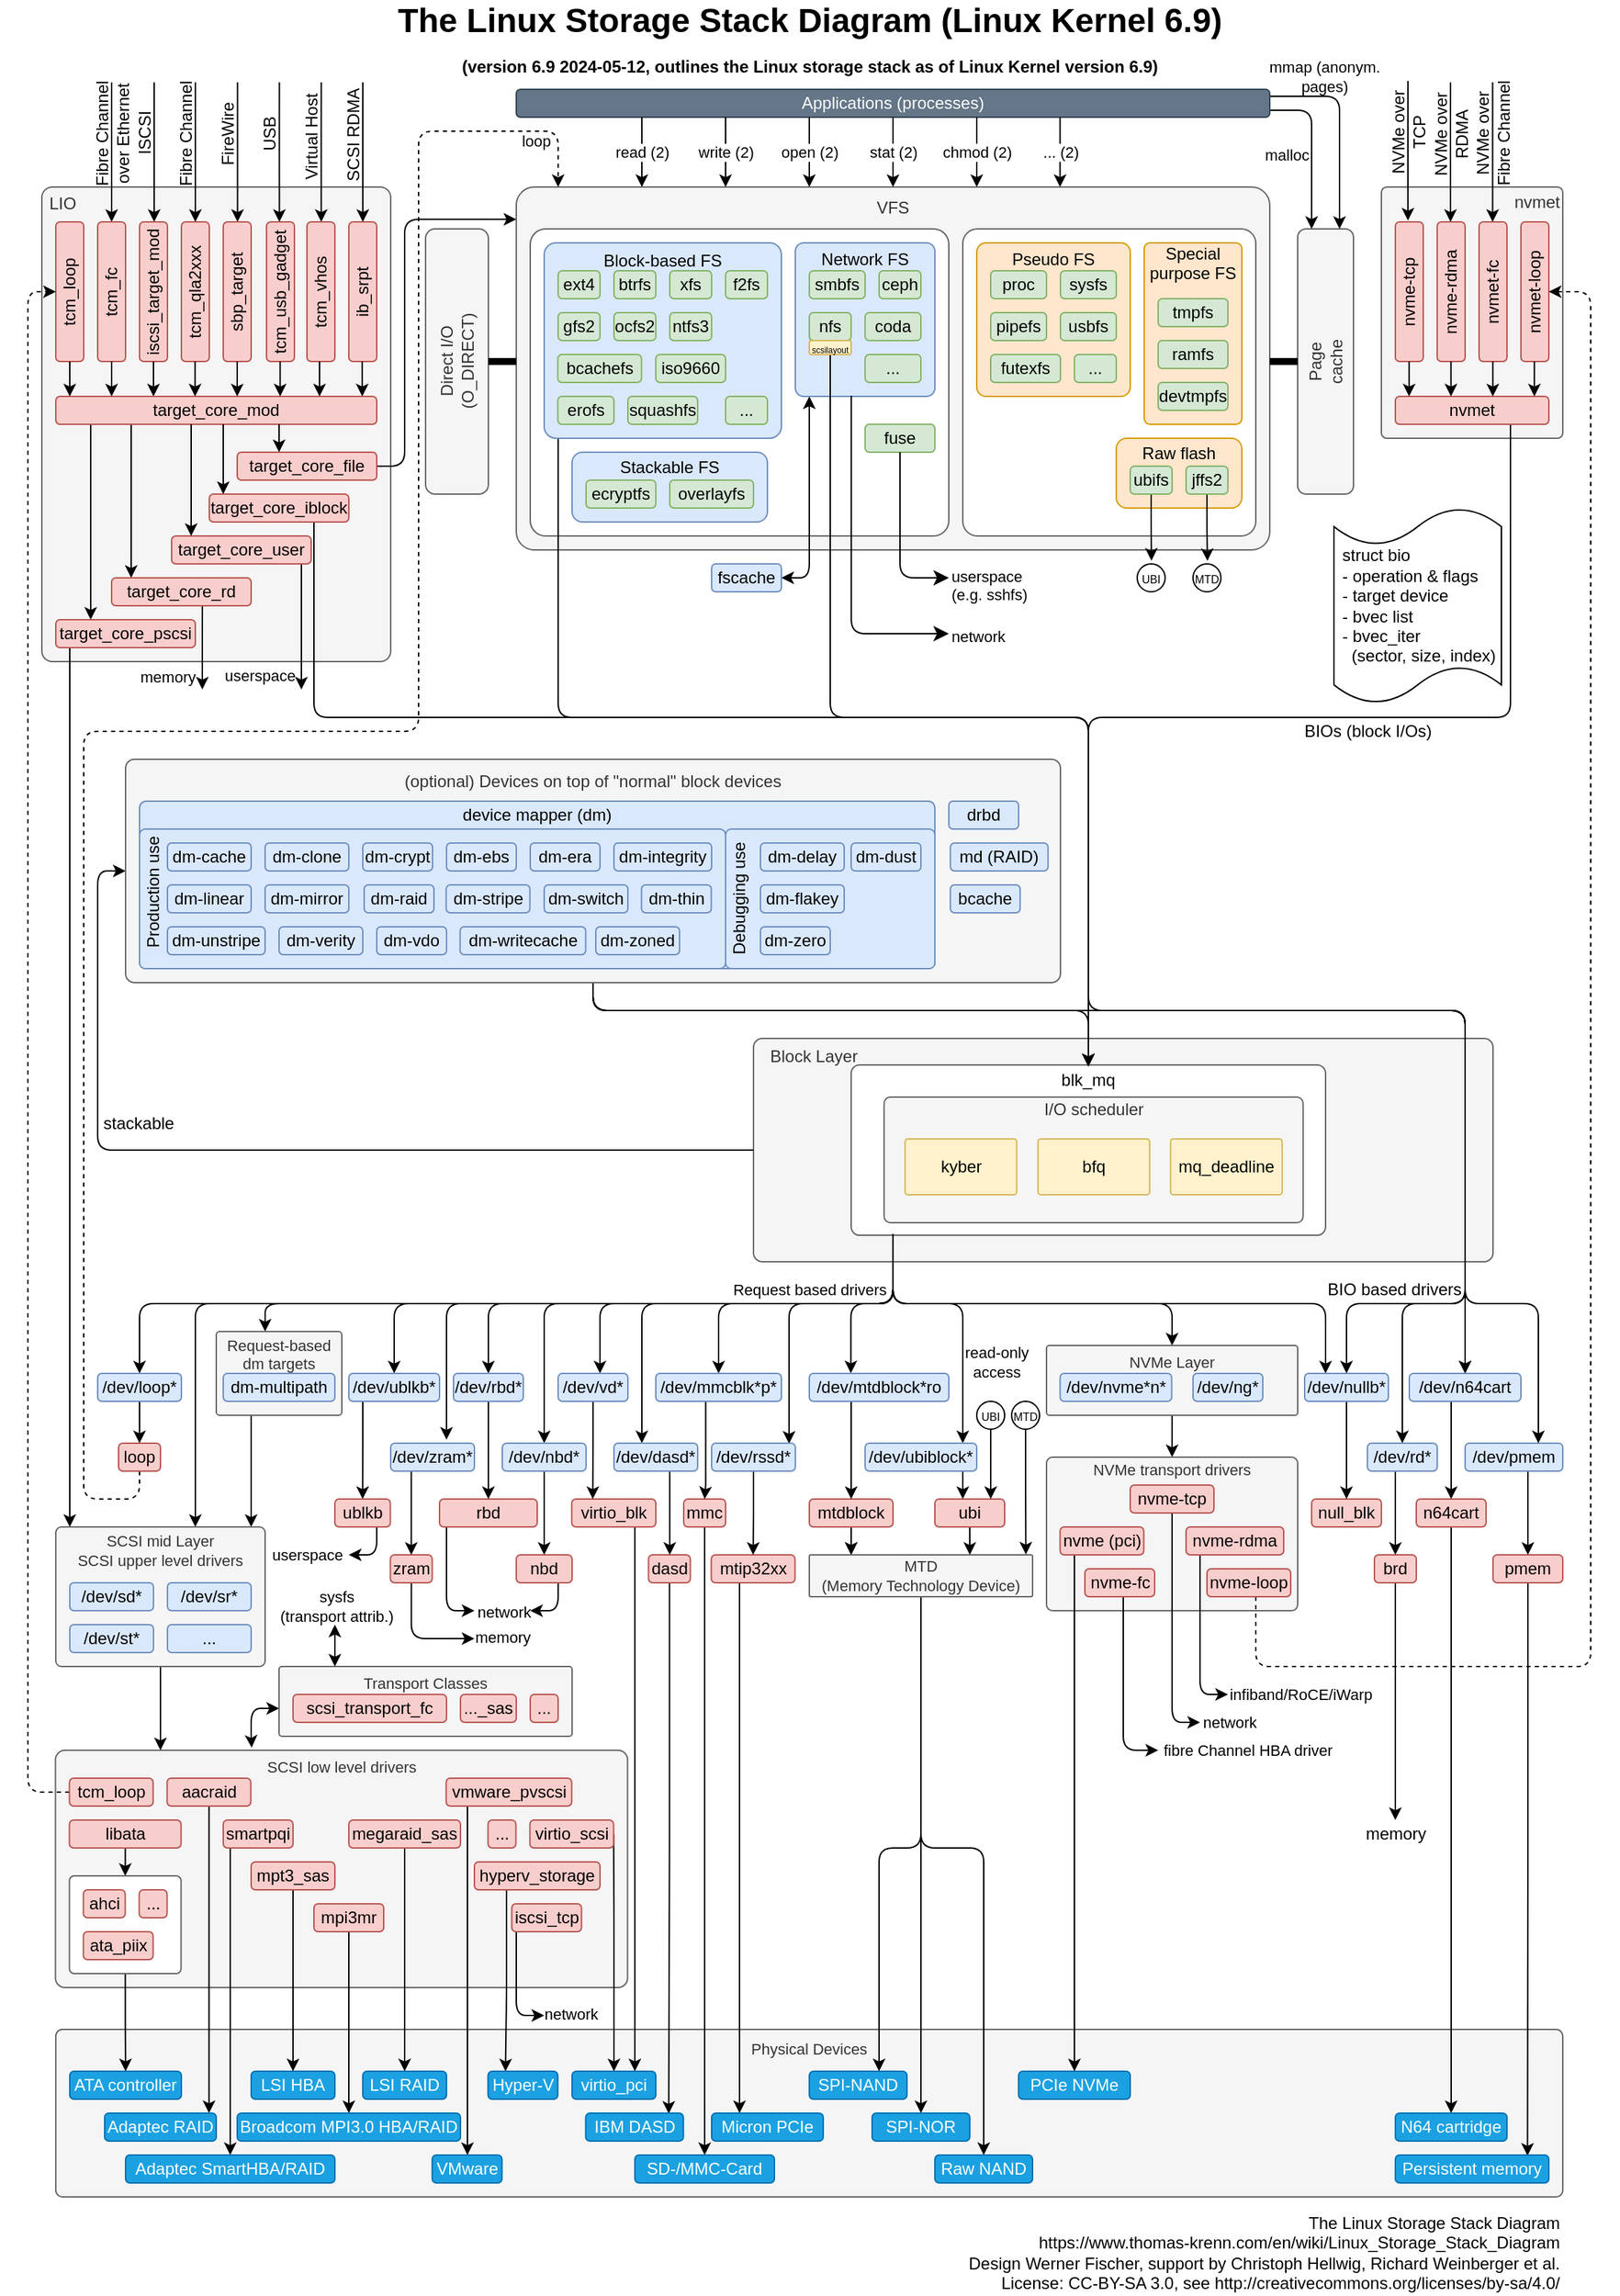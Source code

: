 <mxfile version="24.4.0" type="device">
  <diagram id="xFo2wDYzlXt2hG63N4mE" name="Seite-1">
    <mxGraphModel dx="2266" dy="915" grid="1" gridSize="10" guides="1" tooltips="1" connect="1" arrows="1" fold="1" page="1" pageScale="1" pageWidth="1169" pageHeight="1654" math="0" shadow="0">
      <root>
        <mxCell id="0" />
        <mxCell id="1" parent="0" />
        <mxCell id="30Qaob0N3GlV01NVAQhM-35" value="&lt;div style=&quot;&quot;&gt;&lt;span style=&quot;background-color: initial;&quot;&gt;&lt;font style=&quot;font-size: 12px;&quot;&gt;&amp;nbsp; &amp;nbsp;Block Layer&lt;/font&gt;&lt;/span&gt;&lt;/div&gt;&lt;font size=&quot;3&quot;&gt;&lt;br&gt;&lt;br&gt;&lt;br&gt;&lt;br&gt;&lt;br&gt;&lt;br&gt;&lt;br&gt;&lt;/font&gt;" style="rounded=1;whiteSpace=wrap;html=1;labelBackgroundColor=none;strokeWidth=1;fontSize=11;fillColor=#f5f5f5;fontColor=#333333;strokeColor=#666666;arcSize=4;align=left;" parent="1" vertex="1">
          <mxGeometry x="540" y="750" width="530" height="160" as="geometry" />
        </mxCell>
        <mxCell id="tj0z2rc_0xKrNT2fJhtA-7" value="blk_mq&lt;br&gt;&lt;br&gt;&lt;br&gt;&lt;br&gt;&lt;br&gt;&lt;br&gt;&lt;br&gt;&lt;br&gt;" style="rounded=1;whiteSpace=wrap;html=1;arcSize=5;strokeColor=#666666;" parent="1" vertex="1">
          <mxGeometry x="610" y="769" width="340" height="122" as="geometry" />
        </mxCell>
        <UserObject label="VFS&lt;br&gt;&lt;br&gt;&lt;br&gt;&lt;br&gt;&lt;br&gt;&lt;br&gt;&lt;br&gt;&lt;br&gt;&lt;br&gt;&lt;br&gt;&lt;br&gt;&lt;br&gt;&lt;br&gt;&lt;br&gt;&lt;br&gt;&lt;br&gt;&lt;div&gt;&lt;br&gt;&lt;/div&gt;" link="https://www.kernel.org/doc/html/latest/filesystems/vfs.html" id="XMK7Dgi_-0ByA_9FFN5c-2">
          <mxCell style="rounded=1;whiteSpace=wrap;html=1;labelBackgroundColor=none;fillColor=#f5f5f5;strokeColor=#666666;fontColor=#333333;arcSize=5;" parent="1" vertex="1">
            <mxGeometry x="370" y="140" width="540" height="260" as="geometry" />
          </mxCell>
        </UserObject>
        <mxCell id="XMK7Dgi_-0ByA_9FFN5c-39" value="" style="rounded=1;whiteSpace=wrap;html=1;arcSize=5;strokeColor=#666666;" parent="1" vertex="1">
          <mxGeometry x="690" y="170" width="210" height="220" as="geometry" />
        </mxCell>
        <mxCell id="XMK7Dgi_-0ByA_9FFN5c-63" value="Raw flash&lt;br&gt;&lt;br&gt;&lt;br&gt;" style="rounded=1;whiteSpace=wrap;html=1;fillColor=#ffe6cc;strokeColor=#d79b00;align=center;" parent="1" vertex="1">
          <mxGeometry x="800" y="320" width="90" height="50" as="geometry" />
        </mxCell>
        <mxCell id="_GNCWfKTds3nraL_GD7O-14" style="edgeStyle=orthogonalEdgeStyle;rounded=1;orthogonalLoop=1;jettySize=auto;html=1;entryX=0;entryY=0.5;entryDx=0;entryDy=0;labelBackgroundColor=none;fontSize=12;exitX=0;exitY=0.5;exitDx=0;exitDy=0;" parent="1" source="30Qaob0N3GlV01NVAQhM-35" target="XMK7Dgi_-0ByA_9FFN5c-182" edge="1">
          <mxGeometry relative="1" as="geometry" />
        </mxCell>
        <mxCell id="_GNCWfKTds3nraL_GD7O-15" value="stackable" style="edgeLabel;html=1;align=center;verticalAlign=middle;resizable=0;points=[];fontSize=12;labelBackgroundColor=none;" parent="_GNCWfKTds3nraL_GD7O-14" vertex="1" connectable="0">
          <mxGeometry x="0.417" y="-3" relative="1" as="geometry">
            <mxPoint x="26" as="offset" />
          </mxGeometry>
        </mxCell>
        <UserObject label="I/O scheduler&lt;br&gt;&lt;br&gt;&lt;br&gt;&lt;br&gt;&lt;br&gt;&lt;br&gt;" link="https://docs.kernel.org/block/switching-sched.html" id="fvfn4BLHPFj5Hbplc_7g-2">
          <mxCell style="rounded=1;whiteSpace=wrap;html=1;arcSize=5;strokeColor=#666666;fillColor=#f5f5f5;fontColor=#333333;" parent="1" vertex="1">
            <mxGeometry x="633.61" y="792" width="300.28" height="90" as="geometry" />
          </mxCell>
        </UserObject>
        <mxCell id="K5NpZ2vl5dfO8aU3lHnV-7" value="Physical Devices&lt;br&gt;&lt;br&gt;&lt;br&gt;&lt;br&gt;&lt;br&gt;&lt;br&gt;&lt;br&gt;&lt;br&gt;" style="rounded=1;whiteSpace=wrap;html=1;labelBackgroundColor=none;strokeWidth=1;fontSize=11;fillColor=#f5f5f5;fontColor=#333333;strokeColor=#666666;arcSize=4;" parent="1" vertex="1">
          <mxGeometry x="40" y="1460" width="1080" height="120" as="geometry" />
        </mxCell>
        <UserObject label="SCSI low level drivers&lt;br&gt;&lt;br&gt;&lt;br&gt;&lt;br&gt;&lt;br&gt;&lt;br&gt;&lt;br&gt;&lt;br&gt;&lt;br&gt;&lt;br&gt;&lt;br&gt;&lt;br&gt;" link="https://docs.kernel.org/scsi/" id="K5NpZ2vl5dfO8aU3lHnV-2">
          <mxCell style="rounded=1;whiteSpace=wrap;html=1;labelBackgroundColor=none;strokeWidth=1;fontSize=11;fillColor=#f5f5f5;fontColor=#333333;strokeColor=#666666;arcSize=4;" parent="1" vertex="1">
            <mxGeometry x="39.75" y="1260" width="410" height="170" as="geometry" />
          </mxCell>
        </UserObject>
        <mxCell id="tj0z2rc_0xKrNT2fJhtA-11" style="edgeStyle=orthogonalEdgeStyle;rounded=0;orthogonalLoop=1;jettySize=auto;html=1;entryX=0.5;entryY=0;entryDx=0;entryDy=0;labelBackgroundColor=none;fontSize=12;" parent="1" source="UlTr00LSQk_WoX7rOA6Z-79" target="UlTr00LSQk_WoX7rOA6Z-90" edge="1">
          <mxGeometry relative="1" as="geometry" />
        </mxCell>
        <mxCell id="UlTr00LSQk_WoX7rOA6Z-79" value="" style="rounded=1;whiteSpace=wrap;html=1;arcSize=5;strokeColor=#666666;" parent="1" vertex="1">
          <mxGeometry x="49.75" y="1350" width="80" height="70" as="geometry" />
        </mxCell>
        <mxCell id="UlTr00LSQk_WoX7rOA6Z-8" style="edgeStyle=orthogonalEdgeStyle;rounded=1;orthogonalLoop=1;jettySize=auto;html=1;dashed=1;exitX=0.5;exitY=1;exitDx=0;exitDy=0;" parent="1" source="30Qaob0N3GlV01NVAQhM-160" edge="1">
          <mxGeometry relative="1" as="geometry">
            <mxPoint x="400" y="140" as="targetPoint" />
            <Array as="points">
              <mxPoint x="100" y="1080" />
              <mxPoint x="60" y="1080" />
              <mxPoint x="60" y="530" />
              <mxPoint x="300" y="530" />
              <mxPoint x="300" y="100" />
              <mxPoint x="400" y="100" />
            </Array>
          </mxGeometry>
        </mxCell>
        <UserObject label="&lt;div style=&quot;&quot;&gt;&lt;span style=&quot;background-color: initial;&quot;&gt;&amp;nbsp;LIO&lt;/span&gt;&lt;/div&gt;&lt;br&gt;&lt;br&gt;&lt;br&gt;&lt;br&gt;&lt;br&gt;&lt;br&gt;&lt;br&gt;&lt;br&gt;&lt;br&gt;&lt;br&gt;&lt;br&gt;&lt;br&gt;&lt;br&gt;&lt;br&gt;&lt;br&gt;&lt;br&gt;&lt;br&gt;&lt;br&gt;&lt;br&gt;&lt;br&gt;&lt;br&gt;&lt;br&gt;" link="https://docs.kernel.org/driver-api/target.html" id="XMK7Dgi_-0ByA_9FFN5c-85">
          <mxCell style="rounded=1;whiteSpace=wrap;html=1;strokeWidth=1;fontSize=12;arcSize=3;fillColor=#f5f5f5;fontColor=#333333;strokeColor=#666666;align=left;" parent="1" vertex="1">
            <mxGeometry x="30" y="140" width="250" height="340" as="geometry" />
          </mxCell>
        </UserObject>
        <mxCell id="XMK7Dgi_-0ByA_9FFN5c-84" value="&lt;font style=&quot;font-size: 12px;&quot;&gt;&lt;span style=&quot;border-color: var(--border-color); background-color: rgb(255, 255, 255);&quot;&gt;struct bio&lt;/span&gt;&lt;br style=&quot;border-color: var(--border-color);&quot;&gt;&lt;font style=&quot;border-color: var(--border-color);&quot;&gt;&lt;span style=&quot;border-color: var(--border-color);&quot;&gt;- operation &amp;amp; flags&lt;br style=&quot;border-color: var(--border-color);&quot;&gt;- target device&lt;br style=&quot;border-color: var(--border-color);&quot;&gt;- bvec list&lt;br style=&quot;border-color: var(--border-color);&quot;&gt;&lt;div style=&quot;&quot;&gt;&lt;span style=&quot;background-color: initial;&quot;&gt;- bvec_iter&lt;/span&gt;&lt;/div&gt;&lt;div style=&quot;&quot;&gt;&lt;span style=&quot;background-color: initial;&quot;&gt;&amp;nbsp; (sector, size, index)&lt;/span&gt;&lt;/div&gt;&lt;/span&gt;&lt;/font&gt;&lt;/font&gt;" style="shape=tape;whiteSpace=wrap;html=1;strokeWidth=1;size=0.19;rounded=1;align=left;spacingLeft=4;" parent="1" vertex="1">
          <mxGeometry x="956" y="370" width="120" height="140" as="geometry" />
        </mxCell>
        <mxCell id="XMK7Dgi_-0ByA_9FFN5c-177" value="" style="edgeStyle=elbowEdgeStyle;rounded=1;orthogonalLoop=1;jettySize=auto;html=1;strokeWidth=1;fontSize=12;endArrow=classic;endFill=1;endSize=6;entryX=0;entryY=0.089;entryDx=0;entryDy=0;exitX=1;exitY=0.5;exitDx=0;exitDy=0;entryPerimeter=0;" parent="1" source="XMK7Dgi_-0ByA_9FFN5c-124" target="XMK7Dgi_-0ByA_9FFN5c-2" edge="1">
          <mxGeometry relative="1" as="geometry">
            <mxPoint x="360" y="450" as="targetPoint" />
            <Array as="points">
              <mxPoint x="290" y="250" />
              <mxPoint x="280" y="260" />
            </Array>
          </mxGeometry>
        </mxCell>
        <mxCell id="XMK7Dgi_-0ByA_9FFN5c-137" value="nvmet&lt;br&gt;&lt;br&gt;&lt;br&gt;&lt;br&gt;&lt;br&gt;&lt;br&gt;&lt;br&gt;&lt;br&gt;&lt;br&gt;&lt;br&gt;&lt;br&gt;&lt;br&gt;" style="rounded=1;whiteSpace=wrap;html=1;strokeWidth=1;fontSize=12;arcSize=3;fillColor=#f5f5f5;fontColor=#333333;strokeColor=#666666;align=right;" parent="1" vertex="1">
          <mxGeometry x="990" y="140" width="130" height="180" as="geometry" />
        </mxCell>
        <mxCell id="XMK7Dgi_-0ByA_9FFN5c-151" value="&lt;font style=&quot;font-size: 12px;&quot;&gt;nvme-rdma&lt;/font&gt;" style="rounded=1;whiteSpace=wrap;html=1;fillColor=#f8cecc;strokeColor=#b85450;rotation=-90;" parent="1" vertex="1">
          <mxGeometry x="990" y="205" width="100" height="20" as="geometry" />
        </mxCell>
        <mxCell id="XMK7Dgi_-0ByA_9FFN5c-152" value="nvmet-fc" style="rounded=1;whiteSpace=wrap;html=1;fillColor=#f8cecc;strokeColor=#b85450;rotation=-90;" parent="1" vertex="1">
          <mxGeometry x="1020" y="205" width="100" height="20" as="geometry" />
        </mxCell>
        <mxCell id="XMK7Dgi_-0ByA_9FFN5c-153" value="&lt;font style=&quot;font-size: 12px;&quot;&gt;nvme-tcp&lt;/font&gt;" style="rounded=1;whiteSpace=wrap;html=1;fillColor=#f8cecc;strokeColor=#b85450;rotation=-90;" parent="1" vertex="1">
          <mxGeometry x="960" y="205" width="100" height="20" as="geometry" />
        </mxCell>
        <mxCell id="XMK7Dgi_-0ByA_9FFN5c-154" value="nvmet-loop" style="rounded=1;whiteSpace=wrap;html=1;fillColor=#f8cecc;strokeColor=#b85450;rotation=-90;" parent="1" vertex="1">
          <mxGeometry x="1050" y="205" width="100" height="20" as="geometry" />
        </mxCell>
        <mxCell id="_GNCWfKTds3nraL_GD7O-22" style="edgeStyle=orthogonalEdgeStyle;rounded=1;orthogonalLoop=1;jettySize=auto;html=1;entryX=0.5;entryY=0;entryDx=0;entryDy=0;labelBackgroundColor=none;fontSize=12;exitX=0.75;exitY=1;exitDx=0;exitDy=0;" parent="1" source="XMK7Dgi_-0ByA_9FFN5c-158" target="30Qaob0N3GlV01NVAQhM-49" edge="1">
          <mxGeometry relative="1" as="geometry">
            <Array as="points">
              <mxPoint x="1082" y="520" />
              <mxPoint x="780" y="520" />
              <mxPoint x="780" y="730" />
              <mxPoint x="1050" y="730" />
            </Array>
          </mxGeometry>
        </mxCell>
        <mxCell id="_GNCWfKTds3nraL_GD7O-30" value="BIOs (block I/Os)" style="edgeLabel;html=1;align=center;verticalAlign=middle;resizable=0;points=[];fontSize=12;labelBackgroundColor=none;" parent="_GNCWfKTds3nraL_GD7O-22" vertex="1" connectable="0">
          <mxGeometry x="-0.495" y="2" relative="1" as="geometry">
            <mxPoint x="4" y="8" as="offset" />
          </mxGeometry>
        </mxCell>
        <mxCell id="XMK7Dgi_-0ByA_9FFN5c-158" value="nvmet" style="rounded=1;whiteSpace=wrap;html=1;fillColor=#f8cecc;strokeColor=#b85450;rotation=0;" parent="1" vertex="1">
          <mxGeometry x="1000" y="290" width="110" height="20" as="geometry" />
        </mxCell>
        <mxCell id="XMK7Dgi_-0ByA_9FFN5c-160" value="" style="edgeStyle=orthogonalEdgeStyle;rounded=1;orthogonalLoop=1;jettySize=auto;html=1;fontSize=12;" parent="1" edge="1">
          <mxGeometry relative="1" as="geometry">
            <mxPoint x="1009.86" y="265" as="sourcePoint" />
            <mxPoint x="1009.86" y="290" as="targetPoint" />
          </mxGeometry>
        </mxCell>
        <mxCell id="XMK7Dgi_-0ByA_9FFN5c-161" value="" style="edgeStyle=orthogonalEdgeStyle;rounded=1;orthogonalLoop=1;jettySize=auto;html=1;fontSize=12;" parent="1" edge="1">
          <mxGeometry relative="1" as="geometry">
            <mxPoint x="1039.86" y="265" as="sourcePoint" />
            <mxPoint x="1039.86" y="290" as="targetPoint" />
          </mxGeometry>
        </mxCell>
        <mxCell id="XMK7Dgi_-0ByA_9FFN5c-162" value="" style="edgeStyle=orthogonalEdgeStyle;rounded=1;orthogonalLoop=1;jettySize=auto;html=1;fontSize=12;" parent="1" edge="1">
          <mxGeometry relative="1" as="geometry">
            <mxPoint x="1069.86" y="265" as="sourcePoint" />
            <mxPoint x="1069.86" y="290" as="targetPoint" />
          </mxGeometry>
        </mxCell>
        <mxCell id="XMK7Dgi_-0ByA_9FFN5c-174" value="" style="edgeStyle=orthogonalEdgeStyle;rounded=1;orthogonalLoop=1;jettySize=auto;html=1;fontSize=12;" parent="1" edge="1">
          <mxGeometry relative="1" as="geometry">
            <mxPoint x="1099.64" y="265" as="sourcePoint" />
            <mxPoint x="1099.64" y="290" as="targetPoint" />
          </mxGeometry>
        </mxCell>
        <mxCell id="XMK7Dgi_-0ByA_9FFN5c-59" value="Special purpose FS&lt;br&gt;&lt;br&gt;&lt;br&gt;&lt;br&gt;&lt;br&gt;&lt;br&gt;&lt;br&gt;&lt;br&gt;" style="rounded=1;whiteSpace=wrap;html=1;fillColor=#ffe6cc;strokeColor=#d79b00;arcSize=6;" parent="1" vertex="1">
          <mxGeometry x="820" y="180" width="70" height="130" as="geometry" />
        </mxCell>
        <mxCell id="XMK7Dgi_-0ByA_9FFN5c-4" value="" style="rounded=1;whiteSpace=wrap;html=1;arcSize=5;strokeColor=#666666;" parent="1" vertex="1">
          <mxGeometry x="380" y="170" width="300" height="220" as="geometry" />
        </mxCell>
        <mxCell id="5uLU2Gt2LrSBFJpPD5MQ-3" style="edgeStyle=orthogonalEdgeStyle;rounded=1;orthogonalLoop=1;jettySize=auto;html=1;endArrow=classic;endFill=1;startArrow=classic;startFill=1;" parent="1" source="XMK7Dgi_-0ByA_9FFN5c-29" edge="1">
          <mxGeometry relative="1" as="geometry">
            <mxPoint x="560" y="420" as="targetPoint" />
            <Array as="points">
              <mxPoint x="580" y="330" />
              <mxPoint x="580" y="330" />
            </Array>
          </mxGeometry>
        </mxCell>
        <mxCell id="XMK7Dgi_-0ByA_9FFN5c-29" value="Network FS&lt;br&gt;&lt;br&gt;&lt;br&gt;&lt;br&gt;&lt;br&gt;&lt;br&gt;&lt;br&gt;" style="rounded=1;whiteSpace=wrap;html=1;fillColor=#dae8fc;strokeColor=#6c8ebf;arcSize=6;" parent="1" vertex="1">
          <mxGeometry x="570" y="180" width="100" height="110" as="geometry" />
        </mxCell>
        <mxCell id="VCiAstPvV5py_u_XwJzD-6" style="edgeStyle=orthogonalEdgeStyle;rounded=1;orthogonalLoop=1;jettySize=auto;html=1;exitX=0.065;exitY=0.994;exitDx=0;exitDy=0;exitPerimeter=0;" parent="1" source="XMK7Dgi_-0ByA_9FFN5c-5" edge="1">
          <mxGeometry relative="1" as="geometry">
            <mxPoint x="780" y="770" as="targetPoint" />
            <Array as="points">
              <mxPoint x="400" y="289" />
              <mxPoint x="400" y="520" />
              <mxPoint x="780" y="520" />
            </Array>
          </mxGeometry>
        </mxCell>
        <mxCell id="XMK7Dgi_-0ByA_9FFN5c-5" value="Block-based FS&lt;br&gt;&lt;br&gt;&lt;br&gt;&lt;br&gt;&lt;br&gt;&lt;br&gt;&lt;br&gt;&lt;div&gt;&lt;br&gt;&lt;/div&gt;&lt;div&gt;&lt;br&gt;&lt;/div&gt;" style="rounded=1;whiteSpace=wrap;html=1;fillColor=#dae8fc;strokeColor=#6c8ebf;arcSize=6;" parent="1" vertex="1">
          <mxGeometry x="390" y="180" width="170" height="140" as="geometry" />
        </mxCell>
        <mxCell id="XMK7Dgi_-0ByA_9FFN5c-3" value="Page&lt;br&gt;cache" style="rounded=1;whiteSpace=wrap;html=1;fillColor=#f5f5f5;fontColor=#333333;strokeColor=#666666;rotation=-90;" parent="1" vertex="1">
          <mxGeometry x="855" y="245" width="190" height="40" as="geometry" />
        </mxCell>
        <UserObject label="ext4" link="https://docs.kernel.org/admin-guide/ext4.html" id="XMK7Dgi_-0ByA_9FFN5c-8">
          <mxCell style="rounded=1;whiteSpace=wrap;html=1;fillColor=#d5e8d4;strokeColor=#82b366;" parent="1" vertex="1">
            <mxGeometry x="400" y="200" width="30" height="20" as="geometry" />
          </mxCell>
        </UserObject>
        <UserObject label="btrfs" link="https://docs.kernel.org/filesystems/btrfs.html" id="XMK7Dgi_-0ByA_9FFN5c-9">
          <mxCell style="rounded=1;whiteSpace=wrap;html=1;fillColor=#d5e8d4;strokeColor=#82b366;" parent="1" vertex="1">
            <mxGeometry x="440" y="200" width="30" height="20" as="geometry" />
          </mxCell>
        </UserObject>
        <UserObject label="xfs" link="https://docs.kernel.org/admin-guide/xfs.html" id="XMK7Dgi_-0ByA_9FFN5c-10">
          <mxCell style="rounded=1;whiteSpace=wrap;html=1;fillColor=#d5e8d4;strokeColor=#82b366;" parent="1" vertex="1">
            <mxGeometry x="480" y="200" width="30" height="20" as="geometry" />
          </mxCell>
        </UserObject>
        <UserObject label="f2fs" link="https://docs.kernel.org/filesystems/f2fs.html" id="XMK7Dgi_-0ByA_9FFN5c-11">
          <mxCell style="rounded=1;whiteSpace=wrap;html=1;fillColor=#d5e8d4;strokeColor=#82b366;" parent="1" vertex="1">
            <mxGeometry x="520" y="200" width="30" height="20" as="geometry" />
          </mxCell>
        </UserObject>
        <UserObject label="gfs2" link="https://docs.kernel.org/filesystems/gfs2.html" id="XMK7Dgi_-0ByA_9FFN5c-12">
          <mxCell style="rounded=1;whiteSpace=wrap;html=1;fillColor=#d5e8d4;strokeColor=#82b366;" parent="1" vertex="1">
            <mxGeometry x="400" y="230" width="30" height="20" as="geometry" />
          </mxCell>
        </UserObject>
        <UserObject label="ocfs2" link="https://docs.kernel.org/filesystems/ocfs2.html" id="XMK7Dgi_-0ByA_9FFN5c-13">
          <mxCell style="rounded=1;whiteSpace=wrap;html=1;fillColor=#d5e8d4;strokeColor=#82b366;" parent="1" vertex="1">
            <mxGeometry x="440" y="230" width="30" height="20" as="geometry" />
          </mxCell>
        </UserObject>
        <UserObject label="iso9660" link="https://docs.kernel.org/filesystems/isofs.html" id="XMK7Dgi_-0ByA_9FFN5c-14">
          <mxCell style="rounded=1;whiteSpace=wrap;html=1;fillColor=#d5e8d4;strokeColor=#82b366;" parent="1" vertex="1">
            <mxGeometry x="470" y="260" width="50" height="20" as="geometry" />
          </mxCell>
        </UserObject>
        <UserObject label="squashfs" link="https://www.kernel.org/doc/html/latest/filesystems/squashfs.html" id="XMK7Dgi_-0ByA_9FFN5c-15">
          <mxCell style="rounded=1;whiteSpace=wrap;html=1;fillColor=#d5e8d4;strokeColor=#82b366;" parent="1" vertex="1">
            <mxGeometry x="450" y="290" width="50" height="20" as="geometry" />
          </mxCell>
        </UserObject>
        <mxCell id="XMK7Dgi_-0ByA_9FFN5c-16" value="..." style="rounded=1;whiteSpace=wrap;html=1;fillColor=#d5e8d4;strokeColor=#82b366;" parent="1" vertex="1">
          <mxGeometry x="520" y="290" width="30" height="20" as="geometry" />
        </mxCell>
        <UserObject label="ntfs3" link="https://docs.kernel.org/filesystems/ntfs3.html" id="XMK7Dgi_-0ByA_9FFN5c-17">
          <mxCell style="rounded=1;whiteSpace=wrap;html=1;fillColor=#d5e8d4;strokeColor=#82b366;" parent="1" vertex="1">
            <mxGeometry x="480" y="230" width="30" height="20" as="geometry" />
          </mxCell>
        </UserObject>
        <mxCell id="XMK7Dgi_-0ByA_9FFN5c-20" value="coda" style="rounded=1;whiteSpace=wrap;html=1;fillColor=#d5e8d4;strokeColor=#82b366;" parent="1" vertex="1">
          <mxGeometry x="620" y="230" width="40" height="20" as="geometry" />
        </mxCell>
        <UserObject label="smbfs" link="https://docs.kernel.org/admin-guide/cifs/usage.html" id="XMK7Dgi_-0ByA_9FFN5c-25">
          <mxCell style="rounded=1;whiteSpace=wrap;html=1;fillColor=#d5e8d4;strokeColor=#82b366;" parent="1" vertex="1">
            <mxGeometry x="580" y="200" width="40" height="20" as="geometry" />
          </mxCell>
        </UserObject>
        <UserObject label="ceph" link="https://docs.kernel.org/filesystems/ceph.html" id="XMK7Dgi_-0ByA_9FFN5c-26">
          <mxCell style="rounded=1;whiteSpace=wrap;html=1;fillColor=#d5e8d4;strokeColor=#82b366;" parent="1" vertex="1">
            <mxGeometry x="630" y="200" width="30" height="20" as="geometry" />
          </mxCell>
        </UserObject>
        <mxCell id="XMK7Dgi_-0ByA_9FFN5c-34" value="..." style="rounded=1;whiteSpace=wrap;html=1;fillColor=#d5e8d4;strokeColor=#82b366;" parent="1" vertex="1">
          <mxGeometry x="620" y="260" width="40" height="20" as="geometry" />
        </mxCell>
        <UserObject label="nfs" link="https://docs.kernel.org/admin-guide/nfs/nfs-client.html" id="XMK7Dgi_-0ByA_9FFN5c-19">
          <mxCell style="rounded=1;whiteSpace=wrap;html=1;fillColor=#d5e8d4;strokeColor=#82b366;" parent="1" vertex="1">
            <mxGeometry x="580" y="230" width="30" height="20" as="geometry" />
          </mxCell>
        </UserObject>
        <mxCell id="VCiAstPvV5py_u_XwJzD-7" style="edgeStyle=orthogonalEdgeStyle;rounded=1;orthogonalLoop=1;jettySize=auto;html=1;" parent="1" source="XMK7Dgi_-0ByA_9FFN5c-30" edge="1">
          <mxGeometry relative="1" as="geometry">
            <Array as="points">
              <mxPoint x="595" y="520" />
              <mxPoint x="780" y="520" />
            </Array>
            <mxPoint x="780" y="770" as="targetPoint" />
          </mxGeometry>
        </mxCell>
        <mxCell id="XMK7Dgi_-0ByA_9FFN5c-30" value="&lt;p style=&quot;line-height: 100%;&quot;&gt;&lt;font style=&quot;font-size: 6px;&quot;&gt;scsilayout&lt;/font&gt;&lt;/p&gt;" style="rounded=1;whiteSpace=wrap;html=1;fontSize=12;fillColor=#fff2cc;strokeColor=#d6b656;verticalAlign=middle;" parent="1" vertex="1">
          <mxGeometry x="580" y="250" width="30" height="10" as="geometry" />
        </mxCell>
        <mxCell id="XMK7Dgi_-0ByA_9FFN5c-35" value="Stackable FS&lt;br&gt;&lt;br&gt;&lt;br&gt;" style="rounded=1;whiteSpace=wrap;html=1;fillColor=#dae8fc;strokeColor=#6c8ebf;align=center;" parent="1" vertex="1">
          <mxGeometry x="410" y="330" width="140" height="50" as="geometry" />
        </mxCell>
        <UserObject label="ecryptfs" link="https://docs.kernel.org/filesystems/ecryptfs.html" id="XMK7Dgi_-0ByA_9FFN5c-36">
          <mxCell style="rounded=1;whiteSpace=wrap;html=1;fillColor=#d5e8d4;strokeColor=#82b366;" parent="1" vertex="1">
            <mxGeometry x="420" y="350" width="50" height="20" as="geometry" />
          </mxCell>
        </UserObject>
        <UserObject label="overlayfs" link="https://docs.kernel.org/filesystems/overlayfs.html" id="XMK7Dgi_-0ByA_9FFN5c-37">
          <mxCell style="rounded=1;whiteSpace=wrap;html=1;fillColor=#d5e8d4;strokeColor=#82b366;" parent="1" vertex="1">
            <mxGeometry x="480" y="350" width="60" height="20" as="geometry" />
          </mxCell>
        </UserObject>
        <UserObject label="fuse" link="https://www.kernel.org/doc/html/latest/filesystems/fuse.html" id="XMK7Dgi_-0ByA_9FFN5c-38">
          <mxCell style="rounded=1;whiteSpace=wrap;html=1;fillColor=#d5e8d4;strokeColor=#82b366;" parent="1" vertex="1">
            <mxGeometry x="620" y="310" width="50" height="20" as="geometry" />
          </mxCell>
        </UserObject>
        <mxCell id="XMK7Dgi_-0ByA_9FFN5c-40" value="Pseudo FS&lt;br&gt;&lt;br&gt;&lt;br&gt;&lt;br&gt;&lt;br&gt;&lt;br&gt;&lt;br&gt;" style="rounded=1;whiteSpace=wrap;html=1;fillColor=#ffe6cc;strokeColor=#d79b00;arcSize=6;" parent="1" vertex="1">
          <mxGeometry x="700" y="180" width="110" height="110" as="geometry" />
        </mxCell>
        <UserObject label="usbfs" link="https://docs.kernel.org/next/driver-api/usb/callbacks.html" id="XMK7Dgi_-0ByA_9FFN5c-41">
          <mxCell style="rounded=1;whiteSpace=wrap;html=1;fillColor=#d5e8d4;strokeColor=#82b366;" parent="1" vertex="1">
            <mxGeometry x="760" y="230" width="40" height="20" as="geometry" />
          </mxCell>
        </UserObject>
        <UserObject label="proc" link="https://docs.kernel.org/filesystems/proc.html" id="XMK7Dgi_-0ByA_9FFN5c-42">
          <mxCell style="rounded=1;whiteSpace=wrap;html=1;fillColor=#d5e8d4;strokeColor=#82b366;" parent="1" vertex="1">
            <mxGeometry x="710" y="200" width="40" height="20" as="geometry" />
          </mxCell>
        </UserObject>
        <UserObject label="sysfs" link="https://docs.kernel.org/filesystems/sysfs.html" id="XMK7Dgi_-0ByA_9FFN5c-43">
          <mxCell style="rounded=1;whiteSpace=wrap;html=1;fillColor=#d5e8d4;strokeColor=#82b366;" parent="1" vertex="1">
            <mxGeometry x="760" y="200" width="40" height="20" as="geometry" />
          </mxCell>
        </UserObject>
        <mxCell id="XMK7Dgi_-0ByA_9FFN5c-44" value="..." style="rounded=1;whiteSpace=wrap;html=1;fillColor=#d5e8d4;strokeColor=#82b366;" parent="1" vertex="1">
          <mxGeometry x="770" y="260" width="30" height="20" as="geometry" />
        </mxCell>
        <mxCell id="XMK7Dgi_-0ByA_9FFN5c-45" value="pipefs" style="rounded=1;whiteSpace=wrap;html=1;fillColor=#d5e8d4;strokeColor=#82b366;" parent="1" vertex="1">
          <mxGeometry x="710" y="230" width="40" height="20" as="geometry" />
        </mxCell>
        <mxCell id="XMK7Dgi_-0ByA_9FFN5c-47" value="futexfs" style="rounded=1;whiteSpace=wrap;html=1;fillColor=#d5e8d4;strokeColor=#82b366;" parent="1" vertex="1">
          <mxGeometry x="710" y="260" width="50" height="20" as="geometry" />
        </mxCell>
        <mxCell id="XMK7Dgi_-0ByA_9FFN5c-52" value="" style="edgeStyle=segmentEdgeStyle;endArrow=classic;html=1;rounded=1;endSize=8;startSize=8;exitX=0.401;exitY=0.995;exitDx=0;exitDy=0;exitPerimeter=0;" parent="1" source="XMK7Dgi_-0ByA_9FFN5c-29" edge="1">
          <mxGeometry width="50" height="50" relative="1" as="geometry">
            <mxPoint x="500" y="470" as="sourcePoint" />
            <mxPoint x="680" y="460" as="targetPoint" />
            <Array as="points">
              <mxPoint x="610" y="460" />
            </Array>
          </mxGeometry>
        </mxCell>
        <mxCell id="XMK7Dgi_-0ByA_9FFN5c-58" value="network" style="edgeLabel;html=1;align=left;verticalAlign=middle;resizable=0;points=[];" parent="XMK7Dgi_-0ByA_9FFN5c-52" vertex="1" connectable="0">
          <mxGeometry x="0.888" y="-2" relative="1" as="geometry">
            <mxPoint x="13" as="offset" />
          </mxGeometry>
        </mxCell>
        <mxCell id="XMK7Dgi_-0ByA_9FFN5c-56" value="" style="edgeStyle=segmentEdgeStyle;endArrow=classic;html=1;rounded=1;endSize=8;startSize=8;exitX=0.5;exitY=1;exitDx=0;exitDy=0;" parent="1" source="XMK7Dgi_-0ByA_9FFN5c-38" edge="1">
          <mxGeometry width="50" height="50" relative="1" as="geometry">
            <mxPoint x="660" y="430" as="sourcePoint" />
            <mxPoint x="680" y="420" as="targetPoint" />
            <Array as="points">
              <mxPoint x="645" y="420" />
              <mxPoint x="680" y="420" />
            </Array>
          </mxGeometry>
        </mxCell>
        <mxCell id="XMK7Dgi_-0ByA_9FFN5c-57" value="&lt;br&gt;userspace&lt;br&gt;(e.g. sshfs)" style="edgeLabel;html=1;align=left;verticalAlign=middle;resizable=0;points=[];labelBackgroundColor=none;" parent="XMK7Dgi_-0ByA_9FFN5c-56" vertex="1" connectable="0">
          <mxGeometry x="0.855" y="1" relative="1" as="geometry">
            <mxPoint x="9" as="offset" />
          </mxGeometry>
        </mxCell>
        <UserObject label="tmpfs" link="https://docs.kernel.org/next/filesystems/tmpfs.html" id="XMK7Dgi_-0ByA_9FFN5c-60">
          <mxCell style="rounded=1;whiteSpace=wrap;html=1;fillColor=#d5e8d4;strokeColor=#82b366;" parent="1" vertex="1">
            <mxGeometry x="830" y="220" width="50" height="20" as="geometry" />
          </mxCell>
        </UserObject>
        <UserObject label="ramfs" link="https://docs.kernel.org/filesystems/ramfs-rootfs-initramfs.html" id="XMK7Dgi_-0ByA_9FFN5c-61">
          <mxCell style="rounded=1;whiteSpace=wrap;html=1;fillColor=#d5e8d4;strokeColor=#82b366;" parent="1" vertex="1">
            <mxGeometry x="830" y="250" width="50" height="20" as="geometry" />
          </mxCell>
        </UserObject>
        <UserObject label="devtmpfs" link="https://docs.kernel.org/driver-api/usb/usb.html#what-files-are-in-devtmpfs" id="XMK7Dgi_-0ByA_9FFN5c-62">
          <mxCell style="rounded=1;whiteSpace=wrap;html=1;fillColor=#d5e8d4;strokeColor=#82b366;" parent="1" vertex="1">
            <mxGeometry x="830" y="280" width="50" height="20" as="geometry" />
          </mxCell>
        </UserObject>
        <mxCell id="XMK7Dgi_-0ByA_9FFN5c-77" style="edgeStyle=orthogonalEdgeStyle;rounded=1;orthogonalLoop=1;jettySize=auto;html=1;entryX=1;entryY=0.25;entryDx=0;entryDy=0;exitX=1;exitY=0.75;exitDx=0;exitDy=0;" parent="1" source="XMK7Dgi_-0ByA_9FFN5c-66" target="XMK7Dgi_-0ByA_9FFN5c-3" edge="1">
          <mxGeometry relative="1" as="geometry" />
        </mxCell>
        <mxCell id="XMK7Dgi_-0ByA_9FFN5c-78" value="malloc" style="edgeLabel;html=1;align=center;verticalAlign=middle;resizable=0;points=[];" parent="XMK7Dgi_-0ByA_9FFN5c-77" vertex="1" connectable="0">
          <mxGeometry x="0.067" y="1" relative="1" as="geometry">
            <mxPoint x="-19" as="offset" />
          </mxGeometry>
        </mxCell>
        <mxCell id="XMK7Dgi_-0ByA_9FFN5c-79" style="edgeStyle=orthogonalEdgeStyle;rounded=1;orthogonalLoop=1;jettySize=auto;html=1;entryX=1;entryY=0.75;entryDx=0;entryDy=0;exitX=1;exitY=0.25;exitDx=0;exitDy=0;" parent="1" source="XMK7Dgi_-0ByA_9FFN5c-66" target="XMK7Dgi_-0ByA_9FFN5c-3" edge="1">
          <mxGeometry relative="1" as="geometry" />
        </mxCell>
        <mxCell id="XMK7Dgi_-0ByA_9FFN5c-80" value="mmap (anonym.&lt;br&gt;pages)" style="edgeLabel;html=1;align=center;verticalAlign=middle;resizable=0;points=[];labelBackgroundColor=none;" parent="XMK7Dgi_-0ByA_9FFN5c-79" vertex="1" connectable="0">
          <mxGeometry x="0.029" relative="1" as="geometry">
            <mxPoint x="-11" y="-39" as="offset" />
          </mxGeometry>
        </mxCell>
        <mxCell id="XMK7Dgi_-0ByA_9FFN5c-66" value="Applications (processes)" style="rounded=1;whiteSpace=wrap;html=1;fillColor=#647687;fontColor=#ffffff;strokeColor=#314354;" parent="1" vertex="1">
          <mxGeometry x="370" y="70" width="540" height="20" as="geometry" />
        </mxCell>
        <mxCell id="XMK7Dgi_-0ByA_9FFN5c-75" value="" style="group" parent="1" vertex="1" connectable="0">
          <mxGeometry x="460" y="140" width="299.72" as="geometry" />
        </mxCell>
        <mxCell id="XMK7Dgi_-0ByA_9FFN5c-68" value="&lt;font style=&quot;font-size: 11px;&quot;&gt;read (2)&lt;/font&gt;" style="edgeStyle=orthogonalEdgeStyle;rounded=1;orthogonalLoop=1;jettySize=auto;html=1;textDirection=ltr;" parent="XMK7Dgi_-0ByA_9FFN5c-75" source="XMK7Dgi_-0ByA_9FFN5c-66" edge="1">
          <mxGeometry relative="1" as="geometry">
            <mxPoint as="targetPoint" />
            <Array as="points">
              <mxPoint />
            </Array>
          </mxGeometry>
        </mxCell>
        <mxCell id="XMK7Dgi_-0ByA_9FFN5c-70" value="write (2)" style="edgeStyle=orthogonalEdgeStyle;rounded=1;orthogonalLoop=1;jettySize=auto;html=1;textDirection=ltr;" parent="XMK7Dgi_-0ByA_9FFN5c-75" edge="1">
          <mxGeometry relative="1" as="geometry">
            <mxPoint x="60" y="-50" as="sourcePoint" />
            <mxPoint x="60" as="targetPoint" />
            <Array as="points">
              <mxPoint x="59.52" />
            </Array>
          </mxGeometry>
        </mxCell>
        <mxCell id="XMK7Dgi_-0ByA_9FFN5c-71" value="open (2)" style="edgeStyle=orthogonalEdgeStyle;rounded=1;orthogonalLoop=1;jettySize=auto;html=1;textDirection=ltr;" parent="XMK7Dgi_-0ByA_9FFN5c-75" edge="1">
          <mxGeometry relative="1" as="geometry">
            <mxPoint x="120" y="-50" as="sourcePoint" />
            <mxPoint x="120" as="targetPoint" />
            <Array as="points">
              <mxPoint x="120" />
            </Array>
          </mxGeometry>
        </mxCell>
        <mxCell id="XMK7Dgi_-0ByA_9FFN5c-72" value="stat (2)" style="edgeStyle=orthogonalEdgeStyle;rounded=1;orthogonalLoop=1;jettySize=auto;html=1;textDirection=ltr;" parent="XMK7Dgi_-0ByA_9FFN5c-75" edge="1">
          <mxGeometry relative="1" as="geometry">
            <mxPoint x="180" y="-50" as="sourcePoint" />
            <mxPoint x="180" as="targetPoint" />
            <Array as="points">
              <mxPoint x="180" />
            </Array>
          </mxGeometry>
        </mxCell>
        <mxCell id="XMK7Dgi_-0ByA_9FFN5c-73" value="chmod (2)" style="edgeStyle=orthogonalEdgeStyle;rounded=1;orthogonalLoop=1;jettySize=auto;html=1;textDirection=ltr;" parent="XMK7Dgi_-0ByA_9FFN5c-75" edge="1">
          <mxGeometry relative="1" as="geometry">
            <mxPoint x="240" y="-50" as="sourcePoint" />
            <mxPoint x="240" as="targetPoint" />
            <Array as="points">
              <mxPoint x="240" />
            </Array>
          </mxGeometry>
        </mxCell>
        <mxCell id="XMK7Dgi_-0ByA_9FFN5c-74" value="... (2)" style="edgeStyle=orthogonalEdgeStyle;rounded=1;orthogonalLoop=1;jettySize=auto;html=1;textDirection=ltr;" parent="XMK7Dgi_-0ByA_9FFN5c-75" edge="1">
          <mxGeometry relative="1" as="geometry">
            <mxPoint x="299.72" y="-50" as="sourcePoint" />
            <mxPoint x="299.72" as="targetPoint" />
            <Array as="points">
              <mxPoint x="299.72" />
            </Array>
          </mxGeometry>
        </mxCell>
        <mxCell id="XMK7Dgi_-0ByA_9FFN5c-131" value="Direct I/O&lt;br&gt;(O_DIRECT)" style="rounded=1;whiteSpace=wrap;html=1;fillColor=#f5f5f5;fontColor=#333333;strokeColor=#666666;rotation=-90;" parent="1" vertex="1">
          <mxGeometry x="232.5" y="242.5" width="190" height="45" as="geometry" />
        </mxCell>
        <mxCell id="XMK7Dgi_-0ByA_9FFN5c-180" value="" style="line;strokeWidth=5;html=1;rounded=1;labelBackgroundColor=none;fontSize=11;" parent="1" vertex="1">
          <mxGeometry x="350" y="260" width="20" height="10" as="geometry" />
        </mxCell>
        <mxCell id="XMK7Dgi_-0ByA_9FFN5c-181" value="" style="line;strokeWidth=5;html=1;rounded=1;labelBackgroundColor=none;fontSize=11;" parent="1" vertex="1">
          <mxGeometry x="910" y="260" width="20" height="10" as="geometry" />
        </mxCell>
        <mxCell id="XMK7Dgi_-0ByA_9FFN5c-88" style="edgeStyle=orthogonalEdgeStyle;rounded=1;orthogonalLoop=1;jettySize=auto;html=1;fontSize=12;" parent="1" edge="1">
          <mxGeometry x="-0.284" y="40" relative="1" as="geometry">
            <mxPoint x="94" y="420" as="targetPoint" />
            <mxPoint x="94" y="310" as="sourcePoint" />
            <mxPoint as="offset" />
          </mxGeometry>
        </mxCell>
        <mxCell id="XMK7Dgi_-0ByA_9FFN5c-89" style="edgeStyle=orthogonalEdgeStyle;rounded=1;orthogonalLoop=1;jettySize=auto;html=1;fontSize=12;" parent="1" edge="1">
          <mxGeometry x="-0.284" y="40" relative="1" as="geometry">
            <mxPoint x="80" y="165" as="targetPoint" />
            <mxPoint x="80" y="65" as="sourcePoint" />
            <mxPoint as="offset" />
          </mxGeometry>
        </mxCell>
        <mxCell id="XMK7Dgi_-0ByA_9FFN5c-90" value="Fibre Channel&lt;br&gt;over Ethernet" style="edgeLabel;html=1;align=center;verticalAlign=middle;resizable=0;points=[];fontSize=12;rotation=-90;labelBackgroundColor=none;" parent="XMK7Dgi_-0ByA_9FFN5c-89" vertex="1" connectable="0">
          <mxGeometry x="-0.262" relative="1" as="geometry">
            <mxPoint as="offset" />
          </mxGeometry>
        </mxCell>
        <mxCell id="XMK7Dgi_-0ByA_9FFN5c-91" style="edgeStyle=orthogonalEdgeStyle;rounded=1;orthogonalLoop=1;jettySize=auto;html=1;fontSize=12;" parent="1" edge="1">
          <mxGeometry x="-0.284" y="40" relative="1" as="geometry">
            <mxPoint x="110.48" y="165" as="targetPoint" />
            <mxPoint x="110.48" y="65" as="sourcePoint" />
            <mxPoint as="offset" />
          </mxGeometry>
        </mxCell>
        <mxCell id="XMK7Dgi_-0ByA_9FFN5c-92" value="ISCSI&lt;br&gt;&lt;br&gt;" style="edgeLabel;html=1;align=center;verticalAlign=middle;resizable=0;points=[];fontSize=12;rotation=-90;labelBackgroundColor=none;" parent="XMK7Dgi_-0ByA_9FFN5c-91" vertex="1" connectable="0">
          <mxGeometry x="-0.262" relative="1" as="geometry">
            <mxPoint as="offset" />
          </mxGeometry>
        </mxCell>
        <mxCell id="XMK7Dgi_-0ByA_9FFN5c-93" style="edgeStyle=orthogonalEdgeStyle;rounded=1;orthogonalLoop=1;jettySize=auto;html=1;fontSize=12;" parent="1" edge="1">
          <mxGeometry x="-0.284" y="40" relative="1" as="geometry">
            <mxPoint x="140" y="165" as="targetPoint" />
            <mxPoint x="140" y="65" as="sourcePoint" />
            <mxPoint as="offset" />
          </mxGeometry>
        </mxCell>
        <mxCell id="XMK7Dgi_-0ByA_9FFN5c-94" value="Fibre Channel&lt;br&gt;&lt;br&gt;" style="edgeLabel;html=1;align=center;verticalAlign=middle;resizable=0;points=[];fontSize=12;rotation=-90;labelBackgroundColor=none;" parent="XMK7Dgi_-0ByA_9FFN5c-93" vertex="1" connectable="0">
          <mxGeometry x="-0.262" relative="1" as="geometry">
            <mxPoint as="offset" />
          </mxGeometry>
        </mxCell>
        <mxCell id="XMK7Dgi_-0ByA_9FFN5c-96" style="edgeStyle=orthogonalEdgeStyle;rounded=1;orthogonalLoop=1;jettySize=auto;html=1;fontSize=12;" parent="1" edge="1">
          <mxGeometry x="-0.284" y="40" relative="1" as="geometry">
            <mxPoint x="170.24" y="165" as="targetPoint" />
            <mxPoint x="170.24" y="65" as="sourcePoint" />
            <mxPoint as="offset" />
          </mxGeometry>
        </mxCell>
        <mxCell id="XMK7Dgi_-0ByA_9FFN5c-97" value="FireWire&lt;br&gt;&lt;br&gt;" style="edgeLabel;html=1;align=center;verticalAlign=middle;resizable=0;points=[];fontSize=12;rotation=-90;labelBackgroundColor=none;" parent="XMK7Dgi_-0ByA_9FFN5c-96" vertex="1" connectable="0">
          <mxGeometry x="-0.262" relative="1" as="geometry">
            <mxPoint as="offset" />
          </mxGeometry>
        </mxCell>
        <mxCell id="XMK7Dgi_-0ByA_9FFN5c-98" style="edgeStyle=orthogonalEdgeStyle;rounded=1;orthogonalLoop=1;jettySize=auto;html=1;fontSize=12;" parent="1" edge="1">
          <mxGeometry x="-0.284" y="40" relative="1" as="geometry">
            <mxPoint x="200.24" y="165" as="targetPoint" />
            <mxPoint x="200.24" y="65" as="sourcePoint" />
            <mxPoint as="offset" />
            <Array as="points">
              <mxPoint x="200.24" y="95" />
              <mxPoint x="200.24" y="95" />
            </Array>
          </mxGeometry>
        </mxCell>
        <mxCell id="XMK7Dgi_-0ByA_9FFN5c-99" value="USB&lt;br&gt;&lt;br&gt;" style="edgeLabel;html=1;align=center;verticalAlign=middle;resizable=0;points=[];fontSize=12;rotation=-90;labelBackgroundColor=none;" parent="XMK7Dgi_-0ByA_9FFN5c-98" vertex="1" connectable="0">
          <mxGeometry x="-0.262" relative="1" as="geometry">
            <mxPoint as="offset" />
          </mxGeometry>
        </mxCell>
        <mxCell id="XMK7Dgi_-0ByA_9FFN5c-100" style="edgeStyle=orthogonalEdgeStyle;rounded=1;orthogonalLoop=1;jettySize=auto;html=1;fontSize=12;" parent="1" edge="1">
          <mxGeometry x="-0.284" y="40" relative="1" as="geometry">
            <mxPoint x="230.24" y="165" as="targetPoint" />
            <mxPoint x="230.24" y="65" as="sourcePoint" />
            <mxPoint as="offset" />
            <Array as="points">
              <mxPoint x="230.24" y="95" />
              <mxPoint x="230.24" y="95" />
            </Array>
          </mxGeometry>
        </mxCell>
        <mxCell id="XMK7Dgi_-0ByA_9FFN5c-101" value="Virtual Host&lt;br&gt;&lt;br&gt;" style="edgeLabel;html=1;align=center;verticalAlign=middle;resizable=0;points=[];fontSize=12;rotation=-90;labelBackgroundColor=none;" parent="XMK7Dgi_-0ByA_9FFN5c-100" vertex="1" connectable="0">
          <mxGeometry x="-0.262" relative="1" as="geometry">
            <mxPoint y="2" as="offset" />
          </mxGeometry>
        </mxCell>
        <mxCell id="XMK7Dgi_-0ByA_9FFN5c-103" value="&lt;font style=&quot;font-size: 12px;&quot;&gt;tcm_fc&lt;/font&gt;" style="rounded=1;whiteSpace=wrap;html=1;fillColor=#f8cecc;strokeColor=#b85450;rotation=-90;" parent="1" vertex="1">
          <mxGeometry x="30" y="205" width="100" height="20" as="geometry" />
        </mxCell>
        <mxCell id="XMK7Dgi_-0ByA_9FFN5c-104" value="iscsi_target_mod" style="rounded=1;whiteSpace=wrap;html=1;fillColor=#f8cecc;strokeColor=#b85450;rotation=-90;" parent="1" vertex="1">
          <mxGeometry x="60" y="205" width="100" height="20" as="geometry" />
        </mxCell>
        <mxCell id="XMK7Dgi_-0ByA_9FFN5c-105" value="&lt;font style=&quot;font-size: 12px;&quot;&gt;tcm_loop&lt;/font&gt;" style="rounded=1;whiteSpace=wrap;html=1;fillColor=#f8cecc;strokeColor=#b85450;rotation=-90;" parent="1" vertex="1">
          <mxGeometry y="205" width="100" height="20" as="geometry" />
        </mxCell>
        <mxCell id="XMK7Dgi_-0ByA_9FFN5c-106" value="tcm_qla2xxx" style="rounded=1;whiteSpace=wrap;html=1;fillColor=#f8cecc;strokeColor=#b85450;rotation=-90;" parent="1" vertex="1">
          <mxGeometry x="90" y="205" width="100" height="20" as="geometry" />
        </mxCell>
        <mxCell id="XMK7Dgi_-0ByA_9FFN5c-107" value="sbp_target" style="rounded=1;whiteSpace=wrap;html=1;fillColor=#f8cecc;strokeColor=#b85450;rotation=-90;" parent="1" vertex="1">
          <mxGeometry x="120" y="205" width="100" height="20" as="geometry" />
        </mxCell>
        <mxCell id="XMK7Dgi_-0ByA_9FFN5c-108" value="tcm_usb_gadget" style="rounded=1;whiteSpace=wrap;html=1;fillColor=#f8cecc;strokeColor=#b85450;rotation=-90;" parent="1" vertex="1">
          <mxGeometry x="151" y="205" width="100" height="20" as="geometry" />
        </mxCell>
        <mxCell id="XMK7Dgi_-0ByA_9FFN5c-109" value="tcm_vhos" style="rounded=1;whiteSpace=wrap;html=1;fillColor=#f8cecc;strokeColor=#b85450;rotation=-90;" parent="1" vertex="1">
          <mxGeometry x="180" y="205" width="100" height="20" as="geometry" />
        </mxCell>
        <mxCell id="5uLU2Gt2LrSBFJpPD5MQ-12" style="edgeStyle=orthogonalEdgeStyle;rounded=1;orthogonalLoop=1;jettySize=auto;html=1;entryX=0.25;entryY=0;entryDx=0;entryDy=0;labelBackgroundColor=none;startArrow=none;startFill=0;endArrow=classic;endFill=1;" parent="1" source="XMK7Dgi_-0ByA_9FFN5c-110" target="XMK7Dgi_-0ByA_9FFN5c-122" edge="1">
          <mxGeometry relative="1" as="geometry">
            <Array as="points">
              <mxPoint x="65" y="350" />
              <mxPoint x="65" y="350" />
            </Array>
          </mxGeometry>
        </mxCell>
        <mxCell id="XMK7Dgi_-0ByA_9FFN5c-110" value="target_core_mod" style="rounded=1;whiteSpace=wrap;html=1;fillColor=#f8cecc;strokeColor=#b85450;rotation=0;" parent="1" vertex="1">
          <mxGeometry x="40" y="290" width="230" height="20" as="geometry" />
        </mxCell>
        <mxCell id="XMK7Dgi_-0ByA_9FFN5c-115" value="" style="edgeStyle=orthogonalEdgeStyle;rounded=1;orthogonalLoop=1;jettySize=auto;html=1;fontSize=12;" parent="1" edge="1">
          <mxGeometry relative="1" as="geometry">
            <mxPoint x="50" y="265" as="sourcePoint" />
            <mxPoint x="50" y="290" as="targetPoint" />
          </mxGeometry>
        </mxCell>
        <mxCell id="XMK7Dgi_-0ByA_9FFN5c-116" value="" style="edgeStyle=orthogonalEdgeStyle;rounded=1;orthogonalLoop=1;jettySize=auto;html=1;fontSize=12;" parent="1" edge="1">
          <mxGeometry relative="1" as="geometry">
            <mxPoint x="80.0" y="265" as="sourcePoint" />
            <mxPoint x="80.0" y="290" as="targetPoint" />
          </mxGeometry>
        </mxCell>
        <mxCell id="XMK7Dgi_-0ByA_9FFN5c-117" value="" style="edgeStyle=orthogonalEdgeStyle;rounded=1;orthogonalLoop=1;jettySize=auto;html=1;fontSize=12;" parent="1" edge="1">
          <mxGeometry relative="1" as="geometry">
            <mxPoint x="110.0" y="265" as="sourcePoint" />
            <mxPoint x="110.0" y="290" as="targetPoint" />
          </mxGeometry>
        </mxCell>
        <mxCell id="XMK7Dgi_-0ByA_9FFN5c-118" value="" style="edgeStyle=orthogonalEdgeStyle;rounded=1;orthogonalLoop=1;jettySize=auto;html=1;fontSize=12;" parent="1" edge="1">
          <mxGeometry relative="1" as="geometry">
            <mxPoint x="170" y="265" as="sourcePoint" />
            <mxPoint x="170" y="290" as="targetPoint" />
          </mxGeometry>
        </mxCell>
        <mxCell id="XMK7Dgi_-0ByA_9FFN5c-119" value="" style="edgeStyle=orthogonalEdgeStyle;rounded=1;orthogonalLoop=1;jettySize=auto;html=1;fontSize=12;" parent="1" edge="1">
          <mxGeometry relative="1" as="geometry">
            <mxPoint x="200.76" y="265" as="sourcePoint" />
            <mxPoint x="200.76" y="290" as="targetPoint" />
          </mxGeometry>
        </mxCell>
        <mxCell id="XMK7Dgi_-0ByA_9FFN5c-120" value="" style="edgeStyle=orthogonalEdgeStyle;rounded=1;orthogonalLoop=1;jettySize=auto;html=1;fontSize=12;" parent="1" edge="1">
          <mxGeometry relative="1" as="geometry">
            <mxPoint x="229" y="265" as="sourcePoint" />
            <mxPoint x="229" y="290" as="targetPoint" />
          </mxGeometry>
        </mxCell>
        <mxCell id="FsmZLzmZCoFHmH_3-HQ7-1" style="edgeStyle=orthogonalEdgeStyle;rounded=1;orthogonalLoop=1;jettySize=auto;html=1;exitX=0.75;exitY=1;exitDx=0;exitDy=0;" parent="1" source="XMK7Dgi_-0ByA_9FFN5c-121" edge="1">
          <mxGeometry relative="1" as="geometry">
            <Array as="points">
              <mxPoint x="225" y="520" />
              <mxPoint x="780" y="520" />
            </Array>
            <mxPoint x="780" y="770" as="targetPoint" />
          </mxGeometry>
        </mxCell>
        <mxCell id="XMK7Dgi_-0ByA_9FFN5c-121" value="target_core_iblock" style="rounded=1;whiteSpace=wrap;html=1;fillColor=#f8cecc;strokeColor=#b85450;rotation=0;" parent="1" vertex="1">
          <mxGeometry x="150" y="360" width="100" height="20" as="geometry" />
        </mxCell>
        <mxCell id="30Qaob0N3GlV01NVAQhM-128" style="edgeStyle=orthogonalEdgeStyle;rounded=0;orthogonalLoop=1;jettySize=auto;html=1;labelBackgroundColor=none;" parent="1" source="XMK7Dgi_-0ByA_9FFN5c-122" target="30Qaob0N3GlV01NVAQhM-70" edge="1">
          <mxGeometry relative="1" as="geometry">
            <mxPoint x="70" y="1000" as="targetPoint" />
            <Array as="points">
              <mxPoint x="50" y="930" />
              <mxPoint x="50" y="930" />
            </Array>
          </mxGeometry>
        </mxCell>
        <mxCell id="XMK7Dgi_-0ByA_9FFN5c-122" value="target_core_pscsi" style="rounded=1;whiteSpace=wrap;html=1;fillColor=#f8cecc;strokeColor=#b85450;rotation=0;" parent="1" vertex="1">
          <mxGeometry x="40" y="450" width="100" height="20" as="geometry" />
        </mxCell>
        <mxCell id="_GNCWfKTds3nraL_GD7O-7" value="userspace" style="edgeStyle=orthogonalEdgeStyle;rounded=0;orthogonalLoop=1;jettySize=auto;html=1;labelBackgroundColor=none;" parent="1" edge="1">
          <mxGeometry x="0.778" y="-30" relative="1" as="geometry">
            <mxPoint x="216" y="500" as="targetPoint" />
            <mxPoint x="216.0" y="410" as="sourcePoint" />
            <Array as="points">
              <mxPoint x="216" y="430" />
              <mxPoint x="216" y="430" />
            </Array>
            <mxPoint as="offset" />
          </mxGeometry>
        </mxCell>
        <mxCell id="XMK7Dgi_-0ByA_9FFN5c-123" value="target_core_user" style="rounded=1;whiteSpace=wrap;html=1;fillColor=#f8cecc;strokeColor=#b85450;rotation=0;" parent="1" vertex="1">
          <mxGeometry x="123" y="390" width="100" height="20" as="geometry" />
        </mxCell>
        <mxCell id="XMK7Dgi_-0ByA_9FFN5c-124" value="target_core_file" style="rounded=1;whiteSpace=wrap;html=1;fillColor=#f8cecc;strokeColor=#b85450;rotation=0;" parent="1" vertex="1">
          <mxGeometry x="170" y="330" width="100" height="20" as="geometry" />
        </mxCell>
        <mxCell id="XMK7Dgi_-0ByA_9FFN5c-126" style="edgeStyle=orthogonalEdgeStyle;rounded=1;orthogonalLoop=1;jettySize=auto;html=1;fontSize=12;" parent="1" edge="1">
          <mxGeometry x="-0.284" y="40" relative="1" as="geometry">
            <mxPoint x="137" y="390" as="targetPoint" />
            <mxPoint x="137" y="310" as="sourcePoint" />
            <mxPoint as="offset" />
          </mxGeometry>
        </mxCell>
        <mxCell id="XMK7Dgi_-0ByA_9FFN5c-127" style="edgeStyle=orthogonalEdgeStyle;rounded=1;orthogonalLoop=1;jettySize=auto;html=1;fontSize=12;" parent="1" edge="1">
          <mxGeometry x="-0.284" y="40" relative="1" as="geometry">
            <mxPoint x="160" y="360" as="targetPoint" />
            <mxPoint x="160" y="310" as="sourcePoint" />
            <mxPoint as="offset" />
          </mxGeometry>
        </mxCell>
        <mxCell id="XMK7Dgi_-0ByA_9FFN5c-128" style="edgeStyle=orthogonalEdgeStyle;rounded=1;orthogonalLoop=1;jettySize=auto;html=1;fontSize=12;" parent="1" edge="1">
          <mxGeometry x="-0.284" y="40" relative="1" as="geometry">
            <mxPoint x="200" y="330" as="targetPoint" />
            <mxPoint x="200" y="310" as="sourcePoint" />
            <mxPoint as="offset" />
          </mxGeometry>
        </mxCell>
        <mxCell id="UlTr00LSQk_WoX7rOA6Z-25" style="edgeStyle=orthogonalEdgeStyle;rounded=1;orthogonalLoop=1;jettySize=auto;html=1;entryX=0.5;entryY=0;entryDx=0;entryDy=0;fontSize=11;endArrow=classic;endFill=1;" parent="1" source="30Qaob0N3GlV01NVAQhM-35" target="30Qaob0N3GlV01NVAQhM-115" edge="1">
          <mxGeometry relative="1" as="geometry">
            <Array as="points">
              <mxPoint x="640" y="940" />
              <mxPoint x="515" y="940" />
            </Array>
          </mxGeometry>
        </mxCell>
        <mxCell id="UlTr00LSQk_WoX7rOA6Z-28" style="edgeStyle=orthogonalEdgeStyle;rounded=1;orthogonalLoop=1;jettySize=auto;html=1;entryX=0.5;entryY=0;entryDx=0;entryDy=0;fontSize=11;endArrow=classic;endFill=1;" parent="1" source="30Qaob0N3GlV01NVAQhM-35" target="30Qaob0N3GlV01NVAQhM-65" edge="1">
          <mxGeometry relative="1" as="geometry">
            <Array as="points">
              <mxPoint x="640" y="940" />
              <mxPoint x="840" y="940" />
            </Array>
          </mxGeometry>
        </mxCell>
        <mxCell id="UlTr00LSQk_WoX7rOA6Z-30" style="edgeStyle=orthogonalEdgeStyle;rounded=1;orthogonalLoop=1;jettySize=auto;html=1;fontSize=11;endArrow=classic;endFill=1;" parent="1" source="30Qaob0N3GlV01NVAQhM-35" edge="1">
          <mxGeometry relative="1" as="geometry">
            <mxPoint x="460" y="1040" as="targetPoint" />
            <Array as="points">
              <mxPoint x="640" y="940" />
              <mxPoint x="460" y="940" />
              <mxPoint x="460" y="1040" />
            </Array>
          </mxGeometry>
        </mxCell>
        <mxCell id="UlTr00LSQk_WoX7rOA6Z-31" style="edgeStyle=orthogonalEdgeStyle;rounded=1;orthogonalLoop=1;jettySize=auto;html=1;fontSize=11;endArrow=classic;endFill=1;" parent="1" source="30Qaob0N3GlV01NVAQhM-35" edge="1">
          <mxGeometry relative="1" as="geometry">
            <mxPoint x="430" y="990" as="targetPoint" />
            <Array as="points">
              <mxPoint x="640" y="940" />
              <mxPoint x="430" y="940" />
              <mxPoint x="430" y="990" />
            </Array>
          </mxGeometry>
        </mxCell>
        <mxCell id="UlTr00LSQk_WoX7rOA6Z-32" style="edgeStyle=orthogonalEdgeStyle;rounded=1;orthogonalLoop=1;jettySize=auto;html=1;entryX=0.5;entryY=0;entryDx=0;entryDy=0;fontSize=11;endArrow=classic;endFill=1;" parent="1" source="30Qaob0N3GlV01NVAQhM-35" target="30Qaob0N3GlV01NVAQhM-141" edge="1">
          <mxGeometry relative="1" as="geometry">
            <Array as="points">
              <mxPoint x="640" y="940" />
              <mxPoint x="390" y="940" />
            </Array>
          </mxGeometry>
        </mxCell>
        <mxCell id="UlTr00LSQk_WoX7rOA6Z-33" style="edgeStyle=orthogonalEdgeStyle;rounded=1;orthogonalLoop=1;jettySize=auto;html=1;entryX=0.5;entryY=0;entryDx=0;entryDy=0;fontSize=11;endArrow=classic;endFill=1;" parent="1" source="30Qaob0N3GlV01NVAQhM-35" target="30Qaob0N3GlV01NVAQhM-143" edge="1">
          <mxGeometry relative="1" as="geometry">
            <Array as="points">
              <mxPoint x="640" y="940" />
              <mxPoint x="350" y="940" />
            </Array>
          </mxGeometry>
        </mxCell>
        <mxCell id="UlTr00LSQk_WoX7rOA6Z-34" style="edgeStyle=orthogonalEdgeStyle;rounded=1;orthogonalLoop=1;jettySize=auto;html=1;fontSize=11;endArrow=classic;endFill=1;entryX=0.663;entryY=-0.126;entryDx=0;entryDy=0;entryPerimeter=0;" parent="1" source="30Qaob0N3GlV01NVAQhM-35" target="30Qaob0N3GlV01NVAQhM-145" edge="1">
          <mxGeometry relative="1" as="geometry">
            <Array as="points">
              <mxPoint x="640" y="940" />
              <mxPoint x="320" y="940" />
              <mxPoint x="320" y="1038" />
            </Array>
          </mxGeometry>
        </mxCell>
        <mxCell id="UlTr00LSQk_WoX7rOA6Z-35" style="edgeStyle=orthogonalEdgeStyle;rounded=1;orthogonalLoop=1;jettySize=auto;html=1;fontSize=11;endArrow=classic;endFill=1;" parent="1" source="30Qaob0N3GlV01NVAQhM-35" target="30Qaob0N3GlV01NVAQhM-130" edge="1">
          <mxGeometry relative="1" as="geometry">
            <Array as="points">
              <mxPoint x="640" y="940" />
              <mxPoint x="190" y="940" />
            </Array>
          </mxGeometry>
        </mxCell>
        <mxCell id="UlTr00LSQk_WoX7rOA6Z-36" style="edgeStyle=orthogonalEdgeStyle;rounded=1;orthogonalLoop=1;jettySize=auto;html=1;fontSize=11;endArrow=classic;endFill=1;" parent="1" source="30Qaob0N3GlV01NVAQhM-35" target="30Qaob0N3GlV01NVAQhM-162" edge="1">
          <mxGeometry relative="1" as="geometry">
            <Array as="points">
              <mxPoint x="640" y="940" />
              <mxPoint x="100" y="940" />
            </Array>
          </mxGeometry>
        </mxCell>
        <mxCell id="UlTr00LSQk_WoX7rOA6Z-47" style="edgeStyle=orthogonalEdgeStyle;rounded=1;orthogonalLoop=1;jettySize=auto;html=1;entryX=0.25;entryY=0;entryDx=0;entryDy=0;fontSize=11;endArrow=classic;endFill=1;" parent="1" source="30Qaob0N3GlV01NVAQhM-35" target="30Qaob0N3GlV01NVAQhM-51" edge="1">
          <mxGeometry relative="1" as="geometry">
            <Array as="points">
              <mxPoint x="640" y="940" />
              <mxPoint x="950" y="940" />
            </Array>
          </mxGeometry>
        </mxCell>
        <mxCell id="UlTr00LSQk_WoX7rOA6Z-51" style="edgeStyle=orthogonalEdgeStyle;rounded=1;orthogonalLoop=1;jettySize=auto;html=1;fontSize=11;endArrow=classic;endFill=1;" parent="1" source="30Qaob0N3GlV01NVAQhM-35" edge="1">
          <mxGeometry relative="1" as="geometry">
            <mxPoint x="140" y="1100" as="targetPoint" />
            <Array as="points">
              <mxPoint x="640" y="940" />
              <mxPoint x="140" y="940" />
              <mxPoint x="140" y="1100" />
            </Array>
          </mxGeometry>
        </mxCell>
        <mxCell id="UlTr00LSQk_WoX7rOA6Z-52" style="edgeStyle=orthogonalEdgeStyle;rounded=1;orthogonalLoop=1;jettySize=auto;html=1;fontSize=11;endArrow=classic;endFill=1;entryX=0.875;entryY=0;entryDx=0;entryDy=0;entryPerimeter=0;" parent="1" source="30Qaob0N3GlV01NVAQhM-35" target="30Qaob0N3GlV01NVAQhM-79" edge="1">
          <mxGeometry relative="1" as="geometry">
            <mxPoint x="690" y="1030" as="targetPoint" />
            <Array as="points">
              <mxPoint x="640" y="940" />
              <mxPoint x="690" y="940" />
            </Array>
          </mxGeometry>
        </mxCell>
        <mxCell id="UlTr00LSQk_WoX7rOA6Z-71" value="read-only&lt;br&gt;access" style="edgeLabel;html=1;align=center;verticalAlign=middle;resizable=0;points=[];fontSize=11;labelBackgroundColor=none;" parent="UlTr00LSQk_WoX7rOA6Z-52" vertex="1" connectable="0">
          <mxGeometry x="0.249" y="1" relative="1" as="geometry">
            <mxPoint x="23" y="9" as="offset" />
          </mxGeometry>
        </mxCell>
        <mxCell id="UlTr00LSQk_WoX7rOA6Z-55" style="edgeStyle=orthogonalEdgeStyle;rounded=1;orthogonalLoop=1;jettySize=auto;html=1;entryX=0.298;entryY=-0.008;entryDx=0;entryDy=0;entryPerimeter=0;fontSize=11;endArrow=classic;endFill=1;" parent="1" source="30Qaob0N3GlV01NVAQhM-35" target="30Qaob0N3GlV01NVAQhM-83" edge="1">
          <mxGeometry relative="1" as="geometry">
            <Array as="points">
              <mxPoint x="640" y="940" />
              <mxPoint x="610" y="940" />
            </Array>
          </mxGeometry>
        </mxCell>
        <mxCell id="UlTr00LSQk_WoX7rOA6Z-56" style="edgeStyle=orthogonalEdgeStyle;rounded=1;orthogonalLoop=1;jettySize=auto;html=1;fontSize=11;endArrow=classic;endFill=1;entryX=0.925;entryY=0.017;entryDx=0;entryDy=0;entryPerimeter=0;" parent="1" source="tj0z2rc_0xKrNT2fJhtA-7" target="30Qaob0N3GlV01NVAQhM-108" edge="1">
          <mxGeometry relative="1" as="geometry">
            <mxPoint x="570" y="1030" as="targetPoint" />
            <Array as="points">
              <mxPoint x="640" y="940" />
              <mxPoint x="566" y="940" />
            </Array>
          </mxGeometry>
        </mxCell>
        <mxCell id="UlTr00LSQk_WoX7rOA6Z-106" style="edgeStyle=orthogonalEdgeStyle;rounded=1;orthogonalLoop=1;jettySize=auto;html=1;entryX=0.861;entryY=0.025;entryDx=0;entryDy=0;entryPerimeter=0;fontSize=11;startArrow=none;startFill=0;endArrow=classic;endFill=1;" parent="1" source="30Qaob0N3GlV01NVAQhM-40" target="UlTr00LSQk_WoX7rOA6Z-105" edge="1">
          <mxGeometry relative="1" as="geometry" />
        </mxCell>
        <mxCell id="30Qaob0N3GlV01NVAQhM-40" value="pmem" style="rounded=1;whiteSpace=wrap;html=1;fillColor=#f8cecc;strokeColor=#b85450;" parent="1" vertex="1">
          <mxGeometry x="1070" y="1120" width="50" height="20" as="geometry" />
        </mxCell>
        <mxCell id="_GNCWfKTds3nraL_GD7O-2" style="edgeStyle=orthogonalEdgeStyle;rounded=0;orthogonalLoop=1;jettySize=auto;html=1;entryX=0.5;entryY=0;entryDx=0;entryDy=0;" parent="1" source="30Qaob0N3GlV01NVAQhM-41" target="30Qaob0N3GlV01NVAQhM-40" edge="1">
          <mxGeometry relative="1" as="geometry">
            <Array as="points">
              <mxPoint x="1095" y="1080" />
              <mxPoint x="1095" y="1080" />
            </Array>
          </mxGeometry>
        </mxCell>
        <mxCell id="30Qaob0N3GlV01NVAQhM-41" value="/dev/pmem" style="rounded=1;whiteSpace=wrap;html=1;fillColor=#dae8fc;strokeColor=#6c8ebf;" parent="1" vertex="1">
          <mxGeometry x="1050" y="1040" width="70" height="20" as="geometry" />
        </mxCell>
        <mxCell id="30Qaob0N3GlV01NVAQhM-46" value="null_blk" style="rounded=1;whiteSpace=wrap;html=1;fillColor=#f8cecc;strokeColor=#b85450;" parent="1" vertex="1">
          <mxGeometry x="940" y="1080" width="50" height="20" as="geometry" />
        </mxCell>
        <mxCell id="_GNCWfKTds3nraL_GD7O-32" value="memory" style="edgeStyle=orthogonalEdgeStyle;rounded=1;orthogonalLoop=1;jettySize=auto;html=1;labelBackgroundColor=none;fontSize=12;" parent="1" source="30Qaob0N3GlV01NVAQhM-47" edge="1">
          <mxGeometry x="1" y="10" relative="1" as="geometry">
            <mxPoint x="1000" y="1310.0" as="targetPoint" />
            <mxPoint x="-10" y="10" as="offset" />
          </mxGeometry>
        </mxCell>
        <mxCell id="30Qaob0N3GlV01NVAQhM-47" value="brd" style="rounded=1;whiteSpace=wrap;html=1;fillColor=#f8cecc;strokeColor=#b85450;" parent="1" vertex="1">
          <mxGeometry x="985" y="1120" width="30" height="20" as="geometry" />
        </mxCell>
        <mxCell id="UlTr00LSQk_WoX7rOA6Z-108" style="edgeStyle=orthogonalEdgeStyle;rounded=1;orthogonalLoop=1;jettySize=auto;html=1;fontSize=11;startArrow=none;startFill=0;endArrow=classic;endFill=1;" parent="1" source="30Qaob0N3GlV01NVAQhM-48" target="UlTr00LSQk_WoX7rOA6Z-107" edge="1">
          <mxGeometry relative="1" as="geometry" />
        </mxCell>
        <mxCell id="30Qaob0N3GlV01NVAQhM-48" value="n64cart" style="rounded=1;whiteSpace=wrap;html=1;fillColor=#f8cecc;strokeColor=#b85450;" parent="1" vertex="1">
          <mxGeometry x="1015" y="1080" width="50" height="20" as="geometry" />
        </mxCell>
        <mxCell id="_GNCWfKTds3nraL_GD7O-3" style="edgeStyle=orthogonalEdgeStyle;rounded=0;orthogonalLoop=1;jettySize=auto;html=1;entryX=0.5;entryY=0;entryDx=0;entryDy=0;" parent="1" source="30Qaob0N3GlV01NVAQhM-49" target="30Qaob0N3GlV01NVAQhM-48" edge="1">
          <mxGeometry relative="1" as="geometry">
            <Array as="points">
              <mxPoint x="1040" y="1030" />
              <mxPoint x="1040" y="1030" />
            </Array>
          </mxGeometry>
        </mxCell>
        <mxCell id="30Qaob0N3GlV01NVAQhM-49" value="/dev/n64cart" style="rounded=1;whiteSpace=wrap;html=1;fillColor=#dae8fc;strokeColor=#6c8ebf;" parent="1" vertex="1">
          <mxGeometry x="1010" y="990" width="80" height="20" as="geometry" />
        </mxCell>
        <mxCell id="_GNCWfKTds3nraL_GD7O-1" style="edgeStyle=orthogonalEdgeStyle;rounded=0;orthogonalLoop=1;jettySize=auto;html=1;entryX=0.5;entryY=0;entryDx=0;entryDy=0;" parent="1" source="30Qaob0N3GlV01NVAQhM-50" target="30Qaob0N3GlV01NVAQhM-47" edge="1">
          <mxGeometry relative="1" as="geometry">
            <Array as="points">
              <mxPoint x="1000" y="1080" />
              <mxPoint x="1000" y="1080" />
            </Array>
          </mxGeometry>
        </mxCell>
        <mxCell id="30Qaob0N3GlV01NVAQhM-50" value="/dev/rd*" style="rounded=1;whiteSpace=wrap;html=1;fillColor=#dae8fc;strokeColor=#6c8ebf;" parent="1" vertex="1">
          <mxGeometry x="980" y="1040" width="50" height="20" as="geometry" />
        </mxCell>
        <mxCell id="UlTr00LSQk_WoX7rOA6Z-48" style="edgeStyle=orthogonalEdgeStyle;rounded=1;orthogonalLoop=1;jettySize=auto;html=1;entryX=0.5;entryY=0;entryDx=0;entryDy=0;fontSize=11;endArrow=classic;endFill=1;" parent="1" source="30Qaob0N3GlV01NVAQhM-51" target="30Qaob0N3GlV01NVAQhM-46" edge="1">
          <mxGeometry relative="1" as="geometry" />
        </mxCell>
        <mxCell id="30Qaob0N3GlV01NVAQhM-51" value="/dev/nullb*" style="rounded=1;whiteSpace=wrap;html=1;fillColor=#dae8fc;strokeColor=#6c8ebf;" parent="1" vertex="1">
          <mxGeometry x="935" y="990" width="60" height="20" as="geometry" />
        </mxCell>
        <mxCell id="30Qaob0N3GlV01NVAQhM-76" style="edgeStyle=orthogonalEdgeStyle;rounded=0;orthogonalLoop=1;jettySize=auto;html=1;entryX=0.5;entryY=0;entryDx=0;entryDy=0;" parent="1" source="30Qaob0N3GlV01NVAQhM-65" target="30Qaob0N3GlV01NVAQhM-69" edge="1">
          <mxGeometry relative="1" as="geometry" />
        </mxCell>
        <mxCell id="30Qaob0N3GlV01NVAQhM-69" value="NVMe transport drivers&lt;br&gt;&lt;br&gt;&lt;br&gt;&lt;br&gt;&lt;br&gt;&lt;br&gt;&lt;br&gt;&lt;br&gt;" style="rounded=1;whiteSpace=wrap;html=1;labelBackgroundColor=none;strokeWidth=1;fontSize=11;fillColor=#f5f5f5;fontColor=#333333;strokeColor=#666666;arcSize=4;" parent="1" vertex="1">
          <mxGeometry x="750" y="1050" width="180" height="110" as="geometry" />
        </mxCell>
        <mxCell id="UlTr00LSQk_WoX7rOA6Z-104" style="edgeStyle=orthogonalEdgeStyle;rounded=1;orthogonalLoop=1;jettySize=auto;html=1;entryX=0.5;entryY=0;entryDx=0;entryDy=0;fontSize=11;startArrow=none;startFill=0;endArrow=classic;endFill=1;" parent="1" source="30Qaob0N3GlV01NVAQhM-71" target="UlTr00LSQk_WoX7rOA6Z-103" edge="1">
          <mxGeometry relative="1" as="geometry">
            <Array as="points">
              <mxPoint x="770" y="1470" />
              <mxPoint x="770" y="1470" />
            </Array>
          </mxGeometry>
        </mxCell>
        <mxCell id="30Qaob0N3GlV01NVAQhM-71" value="nvme (pci)" style="rounded=1;whiteSpace=wrap;html=1;fillColor=#f8cecc;strokeColor=#b85450;" parent="1" vertex="1">
          <mxGeometry x="759.72" y="1100" width="60" height="20" as="geometry" />
        </mxCell>
        <mxCell id="UlTr00LSQk_WoX7rOA6Z-73" style="edgeStyle=orthogonalEdgeStyle;rounded=1;orthogonalLoop=1;jettySize=auto;html=1;fontSize=11;startArrow=none;startFill=0;endArrow=classic;endFill=1;" parent="1" source="30Qaob0N3GlV01NVAQhM-72" edge="1">
          <mxGeometry relative="1" as="geometry">
            <mxPoint x="860" y="1240" as="targetPoint" />
            <Array as="points">
              <mxPoint x="840" y="1240" />
            </Array>
          </mxGeometry>
        </mxCell>
        <mxCell id="UlTr00LSQk_WoX7rOA6Z-76" value="network" style="edgeLabel;html=1;align=center;verticalAlign=middle;resizable=0;points=[];fontSize=11;labelBackgroundColor=none;" parent="UlTr00LSQk_WoX7rOA6Z-73" vertex="1" connectable="0">
          <mxGeometry x="0.963" relative="1" as="geometry">
            <mxPoint x="24" as="offset" />
          </mxGeometry>
        </mxCell>
        <mxCell id="30Qaob0N3GlV01NVAQhM-72" value="nvme-tcp" style="rounded=1;whiteSpace=wrap;html=1;fillColor=#f8cecc;strokeColor=#b85450;" parent="1" vertex="1">
          <mxGeometry x="810" y="1070" width="60" height="20" as="geometry" />
        </mxCell>
        <mxCell id="UlTr00LSQk_WoX7rOA6Z-72" style="edgeStyle=orthogonalEdgeStyle;rounded=1;orthogonalLoop=1;jettySize=auto;html=1;fontSize=11;startArrow=none;startFill=0;endArrow=classic;endFill=1;" parent="1" source="30Qaob0N3GlV01NVAQhM-73" edge="1">
          <mxGeometry relative="1" as="geometry">
            <mxPoint x="880" y="1220" as="targetPoint" />
            <Array as="points">
              <mxPoint x="860" y="1220" />
            </Array>
          </mxGeometry>
        </mxCell>
        <mxCell id="UlTr00LSQk_WoX7rOA6Z-75" value="infiband/RoCE/iWarp" style="edgeLabel;html=1;align=center;verticalAlign=middle;resizable=0;points=[];fontSize=11;labelBackgroundColor=none;" parent="UlTr00LSQk_WoX7rOA6Z-72" vertex="1" connectable="0">
          <mxGeometry x="0.942" relative="1" as="geometry">
            <mxPoint x="55" as="offset" />
          </mxGeometry>
        </mxCell>
        <mxCell id="30Qaob0N3GlV01NVAQhM-73" value="nvme-rdma" style="rounded=1;whiteSpace=wrap;html=1;fillColor=#f8cecc;strokeColor=#b85450;" parent="1" vertex="1">
          <mxGeometry x="850" y="1100" width="70" height="20" as="geometry" />
        </mxCell>
        <mxCell id="UlTr00LSQk_WoX7rOA6Z-74" style="edgeStyle=orthogonalEdgeStyle;rounded=1;orthogonalLoop=1;jettySize=auto;html=1;fontSize=11;startArrow=none;startFill=0;endArrow=classic;endFill=1;" parent="1" source="30Qaob0N3GlV01NVAQhM-74" edge="1">
          <mxGeometry relative="1" as="geometry">
            <mxPoint x="830" y="1260" as="targetPoint" />
            <Array as="points">
              <mxPoint x="805" y="1260" />
            </Array>
          </mxGeometry>
        </mxCell>
        <mxCell id="UlTr00LSQk_WoX7rOA6Z-77" value="fibre Channel HBA driver" style="edgeLabel;html=1;align=center;verticalAlign=middle;resizable=0;points=[];fontSize=11;labelBackgroundColor=none;" parent="UlTr00LSQk_WoX7rOA6Z-74" vertex="1" connectable="0">
          <mxGeometry x="0.954" relative="1" as="geometry">
            <mxPoint x="67" as="offset" />
          </mxGeometry>
        </mxCell>
        <mxCell id="30Qaob0N3GlV01NVAQhM-74" value="nvme-fc" style="rounded=1;whiteSpace=wrap;html=1;fillColor=#f8cecc;strokeColor=#b85450;" parent="1" vertex="1">
          <mxGeometry x="777.5" y="1130" width="50" height="20" as="geometry" />
        </mxCell>
        <mxCell id="30Qaob0N3GlV01NVAQhM-77" style="edgeStyle=orthogonalEdgeStyle;orthogonalLoop=1;jettySize=auto;html=1;entryX=0.5;entryY=1;entryDx=0;entryDy=0;dashed=1;rounded=1;" parent="1" source="30Qaob0N3GlV01NVAQhM-75" target="XMK7Dgi_-0ByA_9FFN5c-154" edge="1">
          <mxGeometry relative="1" as="geometry">
            <Array as="points">
              <mxPoint x="900" y="1200" />
              <mxPoint x="1140" y="1200" />
              <mxPoint x="1140" y="215" />
            </Array>
          </mxGeometry>
        </mxCell>
        <mxCell id="30Qaob0N3GlV01NVAQhM-75" value="nvme-loop" style="rounded=1;whiteSpace=wrap;html=1;fillColor=#f8cecc;strokeColor=#b85450;" parent="1" vertex="1">
          <mxGeometry x="865" y="1130" width="60" height="20" as="geometry" />
        </mxCell>
        <mxCell id="UlTr00LSQk_WoX7rOA6Z-23" style="edgeStyle=orthogonalEdgeStyle;rounded=1;orthogonalLoop=1;jettySize=auto;html=1;entryX=0.719;entryY=0;entryDx=0;entryDy=0;entryPerimeter=0;fontSize=11;" parent="1" source="30Qaob0N3GlV01NVAQhM-78" target="30Qaob0N3GlV01NVAQhM-97" edge="1">
          <mxGeometry relative="1" as="geometry" />
        </mxCell>
        <UserObject label="ubi" link="http://www.linux-mtd.infradead.org/doc/ubi.html" id="30Qaob0N3GlV01NVAQhM-78">
          <mxCell style="rounded=1;whiteSpace=wrap;html=1;fillColor=#f8cecc;strokeColor=#b85450;" parent="1" vertex="1">
            <mxGeometry x="670" y="1080" width="50" height="20" as="geometry" />
          </mxCell>
        </UserObject>
        <mxCell id="UlTr00LSQk_WoX7rOA6Z-15" style="edgeStyle=orthogonalEdgeStyle;rounded=0;orthogonalLoop=1;jettySize=auto;html=1;fontSize=11;entryX=0.4;entryY=0;entryDx=0;entryDy=0;entryPerimeter=0;" parent="1" source="30Qaob0N3GlV01NVAQhM-79" target="30Qaob0N3GlV01NVAQhM-78" edge="1">
          <mxGeometry relative="1" as="geometry">
            <mxPoint x="680" y="1080" as="targetPoint" />
            <Array as="points">
              <mxPoint x="690" y="1070" />
              <mxPoint x="690" y="1070" />
            </Array>
          </mxGeometry>
        </mxCell>
        <UserObject label="/dev/ubiblock*" link="http://www.linux-mtd.infradead.org/doc/ubi.html#L_ubiblock" id="30Qaob0N3GlV01NVAQhM-79">
          <mxCell style="rounded=1;whiteSpace=wrap;html=1;fillColor=#dae8fc;strokeColor=#6c8ebf;" parent="1" vertex="1">
            <mxGeometry x="620" y="1040" width="80" height="20" as="geometry" />
          </mxCell>
        </UserObject>
        <mxCell id="UlTr00LSQk_WoX7rOA6Z-53" style="edgeStyle=orthogonalEdgeStyle;rounded=1;orthogonalLoop=1;jettySize=auto;html=1;entryX=0.188;entryY=0;entryDx=0;entryDy=0;entryPerimeter=0;fontSize=11;endArrow=classic;endFill=1;" parent="1" source="30Qaob0N3GlV01NVAQhM-80" target="30Qaob0N3GlV01NVAQhM-97" edge="1">
          <mxGeometry relative="1" as="geometry" />
        </mxCell>
        <mxCell id="uV8uAj93C-_BVWjohyKV-1" value="" style="edgeStyle=orthogonalEdgeStyle;rounded=0;orthogonalLoop=1;jettySize=auto;html=1;entryX=0.191;entryY=0.004;entryDx=0;entryDy=0;entryPerimeter=0;" parent="1" source="30Qaob0N3GlV01NVAQhM-80" target="30Qaob0N3GlV01NVAQhM-97" edge="1">
          <mxGeometry relative="1" as="geometry" />
        </mxCell>
        <UserObject label="mtdblock" link="http://www.linux-mtd.infradead.org/doc/general.html#L_mtdblock" id="30Qaob0N3GlV01NVAQhM-80">
          <mxCell style="rounded=1;whiteSpace=wrap;html=1;fillColor=#f8cecc;strokeColor=#b85450;" parent="1" vertex="1">
            <mxGeometry x="580" y="1080" width="60" height="20" as="geometry" />
          </mxCell>
        </UserObject>
        <mxCell id="UlTr00LSQk_WoX7rOA6Z-54" style="edgeStyle=orthogonalEdgeStyle;rounded=1;orthogonalLoop=1;jettySize=auto;html=1;entryX=0.5;entryY=0;entryDx=0;entryDy=0;fontSize=11;endArrow=classic;endFill=1;" parent="1" source="30Qaob0N3GlV01NVAQhM-83" target="30Qaob0N3GlV01NVAQhM-80" edge="1">
          <mxGeometry relative="1" as="geometry">
            <Array as="points">
              <mxPoint x="610" y="1030" />
              <mxPoint x="610" y="1030" />
            </Array>
          </mxGeometry>
        </mxCell>
        <mxCell id="30Qaob0N3GlV01NVAQhM-83" value="/dev/mtdblock*ro" style="rounded=1;whiteSpace=wrap;html=1;fillColor=#dae8fc;strokeColor=#6c8ebf;" parent="1" vertex="1">
          <mxGeometry x="580" y="990" width="100" height="20" as="geometry" />
        </mxCell>
        <mxCell id="UlTr00LSQk_WoX7rOA6Z-100" style="edgeStyle=orthogonalEdgeStyle;rounded=1;orthogonalLoop=1;jettySize=auto;html=1;fontSize=11;startArrow=none;startFill=0;endArrow=classic;endFill=1;" parent="1" source="30Qaob0N3GlV01NVAQhM-97" target="UlTr00LSQk_WoX7rOA6Z-97" edge="1">
          <mxGeometry relative="1" as="geometry">
            <Array as="points">
              <mxPoint x="660" y="1330" />
              <mxPoint x="630" y="1330" />
            </Array>
          </mxGeometry>
        </mxCell>
        <mxCell id="UlTr00LSQk_WoX7rOA6Z-101" style="edgeStyle=orthogonalEdgeStyle;rounded=1;orthogonalLoop=1;jettySize=auto;html=1;entryX=0.5;entryY=0;entryDx=0;entryDy=0;fontSize=11;startArrow=none;startFill=0;endArrow=classic;endFill=1;" parent="1" source="30Qaob0N3GlV01NVAQhM-97" target="UlTr00LSQk_WoX7rOA6Z-98" edge="1">
          <mxGeometry relative="1" as="geometry" />
        </mxCell>
        <mxCell id="UlTr00LSQk_WoX7rOA6Z-102" style="edgeStyle=orthogonalEdgeStyle;rounded=1;orthogonalLoop=1;jettySize=auto;html=1;entryX=0.5;entryY=0;entryDx=0;entryDy=0;fontSize=11;startArrow=none;startFill=0;endArrow=classic;endFill=1;" parent="1" source="30Qaob0N3GlV01NVAQhM-97" target="UlTr00LSQk_WoX7rOA6Z-99" edge="1">
          <mxGeometry relative="1" as="geometry">
            <Array as="points">
              <mxPoint x="660" y="1330" />
              <mxPoint x="705" y="1330" />
            </Array>
          </mxGeometry>
        </mxCell>
        <UserObject label="MTD&lt;br&gt;(Memory Technology Device)" link="http://www.linux-mtd.infradead.org/doc/general.html" id="30Qaob0N3GlV01NVAQhM-97">
          <mxCell style="rounded=1;whiteSpace=wrap;html=1;labelBackgroundColor=none;strokeWidth=1;fontSize=11;fillColor=#f5f5f5;fontColor=#333333;strokeColor=#666666;arcSize=4;" parent="1" vertex="1">
            <mxGeometry x="580" y="1120" width="160" height="30" as="geometry" />
          </mxCell>
        </UserObject>
        <mxCell id="UlTr00LSQk_WoX7rOA6Z-116" style="edgeStyle=orthogonalEdgeStyle;rounded=1;orthogonalLoop=1;jettySize=auto;html=1;entryX=0.25;entryY=0;entryDx=0;entryDy=0;fontSize=11;startArrow=none;startFill=0;endArrow=classic;endFill=1;" parent="1" source="30Qaob0N3GlV01NVAQhM-107" target="UlTr00LSQk_WoX7rOA6Z-115" edge="1">
          <mxGeometry relative="1" as="geometry">
            <Array as="points">
              <mxPoint x="530" y="1230" />
              <mxPoint x="530" y="1230" />
            </Array>
          </mxGeometry>
        </mxCell>
        <mxCell id="30Qaob0N3GlV01NVAQhM-107" value="mtip32xx" style="rounded=1;whiteSpace=wrap;html=1;fillColor=#f8cecc;strokeColor=#b85450;" parent="1" vertex="1">
          <mxGeometry x="509.75" y="1120" width="60" height="20" as="geometry" />
        </mxCell>
        <mxCell id="30Qaob0N3GlV01NVAQhM-119" style="edgeStyle=orthogonalEdgeStyle;rounded=0;orthogonalLoop=1;jettySize=auto;html=1;entryX=0.5;entryY=0;entryDx=0;entryDy=0;labelBackgroundColor=none;" parent="1" source="30Qaob0N3GlV01NVAQhM-108" target="30Qaob0N3GlV01NVAQhM-107" edge="1">
          <mxGeometry relative="1" as="geometry" />
        </mxCell>
        <mxCell id="30Qaob0N3GlV01NVAQhM-108" value="/dev/rssd*" style="rounded=1;whiteSpace=wrap;html=1;fillColor=#dae8fc;strokeColor=#6c8ebf;" parent="1" vertex="1">
          <mxGeometry x="510.0" y="1040" width="60" height="20" as="geometry" />
        </mxCell>
        <mxCell id="VCiAstPvV5py_u_XwJzD-13" style="edgeStyle=orthogonalEdgeStyle;rounded=1;orthogonalLoop=1;jettySize=auto;html=1;fontSize=12;" parent="1" source="30Qaob0N3GlV01NVAQhM-114" target="UlTr00LSQk_WoX7rOA6Z-117" edge="1">
          <mxGeometry relative="1" as="geometry" />
        </mxCell>
        <UserObject label="mmc" link="https://docs.kernel.org/driver-api/mmc/mmc-dev-parts.html" id="30Qaob0N3GlV01NVAQhM-114">
          <mxCell style="rounded=1;whiteSpace=wrap;html=1;fillColor=#f8cecc;strokeColor=#b85450;" parent="1" vertex="1">
            <mxGeometry x="490" y="1080" width="30" height="20" as="geometry" />
          </mxCell>
        </UserObject>
        <mxCell id="30Qaob0N3GlV01NVAQhM-121" style="edgeStyle=orthogonalEdgeStyle;rounded=0;orthogonalLoop=1;jettySize=auto;html=1;entryX=0.5;entryY=0;entryDx=0;entryDy=0;labelBackgroundColor=none;" parent="1" source="30Qaob0N3GlV01NVAQhM-115" target="30Qaob0N3GlV01NVAQhM-114" edge="1">
          <mxGeometry relative="1" as="geometry">
            <Array as="points">
              <mxPoint x="505.75" y="1070" />
              <mxPoint x="505.75" y="1070" />
            </Array>
          </mxGeometry>
        </mxCell>
        <mxCell id="30Qaob0N3GlV01NVAQhM-115" value="/dev/mmcblk*p*" style="rounded=1;whiteSpace=wrap;html=1;fillColor=#dae8fc;strokeColor=#6c8ebf;" parent="1" vertex="1">
          <mxGeometry x="470.0" y="990" width="90" height="20" as="geometry" />
        </mxCell>
        <mxCell id="UlTr00LSQk_WoX7rOA6Z-120" style="edgeStyle=orthogonalEdgeStyle;rounded=1;orthogonalLoop=1;jettySize=auto;html=1;entryX=0.85;entryY=0.019;entryDx=0;entryDy=0;entryPerimeter=0;fontSize=11;startArrow=none;startFill=0;endArrow=classic;endFill=1;" parent="1" source="30Qaob0N3GlV01NVAQhM-117" target="UlTr00LSQk_WoX7rOA6Z-119" edge="1">
          <mxGeometry relative="1" as="geometry" />
        </mxCell>
        <mxCell id="30Qaob0N3GlV01NVAQhM-117" value="dasd" style="rounded=1;whiteSpace=wrap;html=1;fillColor=#f8cecc;strokeColor=#b85450;" parent="1" vertex="1">
          <mxGeometry x="464.75" y="1120" width="30" height="20" as="geometry" />
        </mxCell>
        <mxCell id="VCiAstPvV5py_u_XwJzD-14" style="edgeStyle=orthogonalEdgeStyle;rounded=1;orthogonalLoop=1;jettySize=auto;html=1;fontSize=12;" parent="1" source="30Qaob0N3GlV01NVAQhM-118" target="30Qaob0N3GlV01NVAQhM-117" edge="1">
          <mxGeometry relative="1" as="geometry">
            <Array as="points">
              <mxPoint x="480" y="1080" />
              <mxPoint x="480" y="1080" />
            </Array>
          </mxGeometry>
        </mxCell>
        <mxCell id="30Qaob0N3GlV01NVAQhM-118" value="/dev/dasd*" style="rounded=1;whiteSpace=wrap;html=1;fillColor=#dae8fc;strokeColor=#6c8ebf;" parent="1" vertex="1">
          <mxGeometry x="440.0" y="1040" width="60" height="20" as="geometry" />
        </mxCell>
        <mxCell id="UlTr00LSQk_WoX7rOA6Z-123" style="edgeStyle=orthogonalEdgeStyle;rounded=1;orthogonalLoop=1;jettySize=auto;html=1;entryX=0.75;entryY=0;entryDx=0;entryDy=0;fontSize=11;startArrow=none;startFill=0;endArrow=classic;endFill=1;" parent="1" source="30Qaob0N3GlV01NVAQhM-138" target="UlTr00LSQk_WoX7rOA6Z-84" edge="1">
          <mxGeometry relative="1" as="geometry">
            <Array as="points">
              <mxPoint x="455" y="1200" />
              <mxPoint x="455" y="1200" />
            </Array>
          </mxGeometry>
        </mxCell>
        <mxCell id="30Qaob0N3GlV01NVAQhM-138" value="virtio_blk" style="rounded=1;whiteSpace=wrap;html=1;fillColor=#f8cecc;strokeColor=#b85450;" parent="1" vertex="1">
          <mxGeometry x="409.75" y="1080" width="60.25" height="20" as="geometry" />
        </mxCell>
        <mxCell id="UlTr00LSQk_WoX7rOA6Z-121" style="edgeStyle=orthogonalEdgeStyle;rounded=1;orthogonalLoop=1;jettySize=auto;html=1;entryX=0.25;entryY=0;entryDx=0;entryDy=0;fontSize=11;startArrow=none;startFill=0;endArrow=classic;endFill=1;" parent="1" source="30Qaob0N3GlV01NVAQhM-139" target="30Qaob0N3GlV01NVAQhM-138" edge="1">
          <mxGeometry relative="1" as="geometry" />
        </mxCell>
        <mxCell id="30Qaob0N3GlV01NVAQhM-139" value="/dev/vd*" style="rounded=1;whiteSpace=wrap;html=1;fillColor=#dae8fc;strokeColor=#6c8ebf;" parent="1" vertex="1">
          <mxGeometry x="400" y="990" width="50" height="20" as="geometry" />
        </mxCell>
        <mxCell id="UlTr00LSQk_WoX7rOA6Z-59" style="edgeStyle=orthogonalEdgeStyle;rounded=1;orthogonalLoop=1;jettySize=auto;html=1;fontSize=11;endArrow=classic;endFill=1;" parent="1" source="30Qaob0N3GlV01NVAQhM-140" edge="1">
          <mxGeometry relative="1" as="geometry">
            <mxPoint x="380" y="1160" as="targetPoint" />
            <Array as="points">
              <mxPoint x="400" y="1160" />
            </Array>
          </mxGeometry>
        </mxCell>
        <UserObject label="nbd" link="https://docs.kernel.org/admin-guide/blockdev/nbd.html" id="30Qaob0N3GlV01NVAQhM-140">
          <mxCell style="rounded=1;whiteSpace=wrap;html=1;fillColor=#f8cecc;strokeColor=#b85450;" parent="1" vertex="1">
            <mxGeometry x="370" y="1120" width="40" height="20" as="geometry" />
          </mxCell>
        </UserObject>
        <mxCell id="30Qaob0N3GlV01NVAQhM-149" style="edgeStyle=orthogonalEdgeStyle;rounded=0;orthogonalLoop=1;jettySize=auto;html=1;entryX=0.5;entryY=0;entryDx=0;entryDy=0;labelBackgroundColor=none;" parent="1" source="30Qaob0N3GlV01NVAQhM-141" target="30Qaob0N3GlV01NVAQhM-140" edge="1">
          <mxGeometry relative="1" as="geometry">
            <Array as="points">
              <mxPoint x="389.75" y="1100" />
              <mxPoint x="389.75" y="1100" />
            </Array>
          </mxGeometry>
        </mxCell>
        <UserObject label="/dev/nbd*" link="https://docs.kernel.org/admin-guide/blockdev/nbd.html" id="30Qaob0N3GlV01NVAQhM-141">
          <mxCell style="rounded=1;whiteSpace=wrap;html=1;fillColor=#dae8fc;strokeColor=#6c8ebf;" parent="1" vertex="1">
            <mxGeometry x="360.0" y="1040" width="60" height="20" as="geometry" />
          </mxCell>
        </UserObject>
        <mxCell id="UlTr00LSQk_WoX7rOA6Z-58" style="edgeStyle=orthogonalEdgeStyle;rounded=1;orthogonalLoop=1;jettySize=auto;html=1;fontSize=11;endArrow=classic;endFill=1;" parent="1" source="30Qaob0N3GlV01NVAQhM-142" edge="1">
          <mxGeometry relative="1" as="geometry">
            <mxPoint x="340" y="1160" as="targetPoint" />
            <Array as="points">
              <mxPoint x="320" y="1160" />
            </Array>
          </mxGeometry>
        </mxCell>
        <mxCell id="UlTr00LSQk_WoX7rOA6Z-60" value="network" style="edgeLabel;html=1;align=center;verticalAlign=middle;resizable=0;points=[];fontSize=11;labelBackgroundColor=none;" parent="UlTr00LSQk_WoX7rOA6Z-58" vertex="1" connectable="0">
          <mxGeometry x="0.882" y="-1" relative="1" as="geometry">
            <mxPoint x="25" as="offset" />
          </mxGeometry>
        </mxCell>
        <UserObject label="rbd" link="https://docs.ceph.com/en/quincy/rbd/" id="30Qaob0N3GlV01NVAQhM-142">
          <mxCell style="rounded=1;whiteSpace=wrap;html=1;fillColor=#f8cecc;strokeColor=#b85450;" parent="1" vertex="1">
            <mxGeometry x="315" y="1080" width="70" height="20" as="geometry" />
          </mxCell>
        </UserObject>
        <mxCell id="30Qaob0N3GlV01NVAQhM-147" style="edgeStyle=orthogonalEdgeStyle;rounded=0;orthogonalLoop=1;jettySize=auto;html=1;entryX=0.5;entryY=0;entryDx=0;entryDy=0;labelBackgroundColor=none;" parent="1" source="30Qaob0N3GlV01NVAQhM-143" target="30Qaob0N3GlV01NVAQhM-142" edge="1">
          <mxGeometry relative="1" as="geometry" />
        </mxCell>
        <mxCell id="30Qaob0N3GlV01NVAQhM-143" value="/dev/rbd*" style="rounded=1;whiteSpace=wrap;html=1;fillColor=#dae8fc;strokeColor=#6c8ebf;" parent="1" vertex="1">
          <mxGeometry x="325" y="990" width="50" height="20" as="geometry" />
        </mxCell>
        <mxCell id="UlTr00LSQk_WoX7rOA6Z-61" style="edgeStyle=orthogonalEdgeStyle;rounded=1;orthogonalLoop=1;jettySize=auto;html=1;fontSize=11;endArrow=classic;endFill=1;" parent="1" source="30Qaob0N3GlV01NVAQhM-144" edge="1">
          <mxGeometry relative="1" as="geometry">
            <mxPoint x="340" y="1180" as="targetPoint" />
            <Array as="points">
              <mxPoint x="295" y="1180" />
            </Array>
          </mxGeometry>
        </mxCell>
        <mxCell id="UlTr00LSQk_WoX7rOA6Z-62" value="memory" style="edgeLabel;html=1;align=center;verticalAlign=middle;resizable=0;points=[];fontSize=11;labelBackgroundColor=none;" parent="UlTr00LSQk_WoX7rOA6Z-61" vertex="1" connectable="0">
          <mxGeometry x="0.829" y="1" relative="1" as="geometry">
            <mxPoint x="27" as="offset" />
          </mxGeometry>
        </mxCell>
        <UserObject label="zram" link="https://docs.kernel.org/admin-guide/blockdev/zram.html" id="30Qaob0N3GlV01NVAQhM-144">
          <mxCell style="rounded=1;whiteSpace=wrap;html=1;fillColor=#f8cecc;strokeColor=#b85450;" parent="1" vertex="1">
            <mxGeometry x="279.75" y="1120" width="30" height="20" as="geometry" />
          </mxCell>
        </UserObject>
        <mxCell id="30Qaob0N3GlV01NVAQhM-148" style="edgeStyle=orthogonalEdgeStyle;rounded=0;orthogonalLoop=1;jettySize=auto;html=1;entryX=0.5;entryY=0;entryDx=0;entryDy=0;labelBackgroundColor=none;" parent="1" source="30Qaob0N3GlV01NVAQhM-145" target="30Qaob0N3GlV01NVAQhM-144" edge="1">
          <mxGeometry relative="1" as="geometry">
            <Array as="points">
              <mxPoint x="294.75" y="1080" />
              <mxPoint x="294.75" y="1080" />
            </Array>
          </mxGeometry>
        </mxCell>
        <UserObject label="/dev/zram*" link="https://docs.kernel.org/admin-guide/blockdev/zram.html" id="30Qaob0N3GlV01NVAQhM-145">
          <mxCell style="rounded=1;whiteSpace=wrap;html=1;fillColor=#dae8fc;strokeColor=#6c8ebf;" parent="1" vertex="1">
            <mxGeometry x="280.0" y="1040" width="60" height="20" as="geometry" />
          </mxCell>
        </UserObject>
        <mxCell id="30Qaob0N3GlV01NVAQhM-160" value="loop" style="rounded=1;whiteSpace=wrap;html=1;fillColor=#f8cecc;strokeColor=#b85450;" parent="1" vertex="1">
          <mxGeometry x="85" y="1040" width="30" height="20" as="geometry" />
        </mxCell>
        <mxCell id="UlTr00LSQk_WoX7rOA6Z-22" style="edgeStyle=orthogonalEdgeStyle;rounded=1;orthogonalLoop=1;jettySize=auto;html=1;entryX=0.5;entryY=0;entryDx=0;entryDy=0;fontSize=11;" parent="1" source="30Qaob0N3GlV01NVAQhM-162" target="30Qaob0N3GlV01NVAQhM-160" edge="1">
          <mxGeometry relative="1" as="geometry" />
        </mxCell>
        <mxCell id="30Qaob0N3GlV01NVAQhM-162" value="/dev/loop*" style="rounded=1;whiteSpace=wrap;html=1;fillColor=#dae8fc;strokeColor=#6c8ebf;" parent="1" vertex="1">
          <mxGeometry x="70" y="990" width="60" height="20" as="geometry" />
        </mxCell>
        <UserObject label="bfq" link="https://docs.kernel.org/block/bfq-iosched.html" id="fvfn4BLHPFj5Hbplc_7g-1">
          <mxCell style="rounded=1;whiteSpace=wrap;html=1;arcSize=5;strokeColor=#d6b656;fillColor=#fff2cc;" parent="1" vertex="1">
            <mxGeometry x="743.89" y="822" width="80" height="40" as="geometry" />
          </mxCell>
        </UserObject>
        <UserObject label="kyber" link="https://docs.kernel.org/block/kyber-iosched.html" id="fvfn4BLHPFj5Hbplc_7g-3">
          <mxCell style="rounded=1;whiteSpace=wrap;html=1;arcSize=5;strokeColor=#d6b656;fillColor=#fff2cc;" parent="1" vertex="1">
            <mxGeometry x="648.64" y="822" width="80" height="40" as="geometry" />
          </mxCell>
        </UserObject>
        <mxCell id="fvfn4BLHPFj5Hbplc_7g-4" value="mq_deadline" style="rounded=1;whiteSpace=wrap;html=1;arcSize=5;strokeColor=#d6b656;fillColor=#fff2cc;" parent="1" vertex="1">
          <mxGeometry x="838.89" y="822" width="80" height="40" as="geometry" />
        </mxCell>
        <mxCell id="UlTr00LSQk_WoX7rOA6Z-65" style="edgeStyle=orthogonalEdgeStyle;rounded=1;orthogonalLoop=1;jettySize=auto;html=1;entryX=0.343;entryY=-0.011;entryDx=0;entryDy=0;entryPerimeter=0;fontSize=11;endArrow=classic;endFill=1;startArrow=classic;startFill=1;" parent="1" source="K5NpZ2vl5dfO8aU3lHnV-8" target="K5NpZ2vl5dfO8aU3lHnV-2" edge="1">
          <mxGeometry relative="1" as="geometry">
            <Array as="points">
              <mxPoint x="180" y="1230" />
              <mxPoint x="180" y="1250" />
              <mxPoint x="181" y="1250" />
            </Array>
          </mxGeometry>
        </mxCell>
        <mxCell id="UlTr00LSQk_WoX7rOA6Z-2" value="&lt;font style=&quot;font-size: 8px;&quot;&gt;UBI&lt;/font&gt;" style="ellipse;whiteSpace=wrap;html=1;aspect=fixed;" parent="1" vertex="1">
          <mxGeometry x="815" y="410" width="20" height="20" as="geometry" />
        </mxCell>
        <mxCell id="UlTr00LSQk_WoX7rOA6Z-3" value="&lt;font style=&quot;font-size: 8px;&quot;&gt;MTD&lt;/font&gt;" style="ellipse;whiteSpace=wrap;html=1;aspect=fixed;" parent="1" vertex="1">
          <mxGeometry x="855" y="410" width="20" height="20" as="geometry" />
        </mxCell>
        <mxCell id="UlTr00LSQk_WoX7rOA6Z-14" style="edgeStyle=orthogonalEdgeStyle;rounded=1;orthogonalLoop=1;jettySize=auto;html=1;fontSize=11;" parent="1" source="UlTr00LSQk_WoX7rOA6Z-4" target="30Qaob0N3GlV01NVAQhM-78" edge="1">
          <mxGeometry relative="1" as="geometry">
            <mxPoint x="710" y="1100" as="targetPoint" />
            <Array as="points">
              <mxPoint x="710" y="1070" />
              <mxPoint x="710" y="1070" />
            </Array>
          </mxGeometry>
        </mxCell>
        <mxCell id="UlTr00LSQk_WoX7rOA6Z-4" value="&lt;font style=&quot;font-size: 8px;&quot;&gt;UBI&lt;/font&gt;" style="ellipse;whiteSpace=wrap;html=1;aspect=fixed;" parent="1" vertex="1">
          <mxGeometry x="700" y="1010" width="20" height="20" as="geometry" />
        </mxCell>
        <mxCell id="UlTr00LSQk_WoX7rOA6Z-13" style="edgeStyle=orthogonalEdgeStyle;rounded=1;orthogonalLoop=1;jettySize=auto;html=1;entryX=0.97;entryY=-0.01;entryDx=0;entryDy=0;entryPerimeter=0;fontSize=11;" parent="1" source="UlTr00LSQk_WoX7rOA6Z-5" target="30Qaob0N3GlV01NVAQhM-97" edge="1">
          <mxGeometry relative="1" as="geometry" />
        </mxCell>
        <mxCell id="UlTr00LSQk_WoX7rOA6Z-5" value="&lt;font style=&quot;font-size: 8px;&quot;&gt;MTD&lt;/font&gt;" style="ellipse;whiteSpace=wrap;html=1;aspect=fixed;" parent="1" vertex="1">
          <mxGeometry x="725" y="1010" width="20" height="20" as="geometry" />
        </mxCell>
        <mxCell id="UlTr00LSQk_WoX7rOA6Z-10" value="&lt;font style=&quot;font-size: 11px;&quot;&gt;loop&lt;/font&gt;" style="text;html=1;strokeColor=none;fillColor=none;align=center;verticalAlign=middle;whiteSpace=wrap;rounded=0;" parent="1" vertex="1">
          <mxGeometry x="367" y="97" width="35" height="20" as="geometry" />
        </mxCell>
        <mxCell id="UlTr00LSQk_WoX7rOA6Z-37" value="Request based drivers" style="text;html=1;strokeColor=none;fillColor=none;align=center;verticalAlign=middle;whiteSpace=wrap;rounded=0;fontSize=11;" parent="1" vertex="1">
          <mxGeometry x="522.5" y="920" width="115" height="20" as="geometry" />
        </mxCell>
        <mxCell id="30Qaob0N3GlV01NVAQhM-86" value="" style="edgeStyle=orthogonalEdgeStyle;rounded=0;orthogonalLoop=1;jettySize=auto;html=1;labelBackgroundColor=none;entryX=0.512;entryY=-0.114;entryDx=0;entryDy=0;entryPerimeter=0;" parent="1" source="XMK7Dgi_-0ByA_9FFN5c-64" target="UlTr00LSQk_WoX7rOA6Z-2" edge="1">
          <mxGeometry relative="1" as="geometry">
            <mxPoint x="825.0" y="370" as="targetPoint" />
          </mxGeometry>
        </mxCell>
        <mxCell id="30Qaob0N3GlV01NVAQhM-87" value="" style="edgeStyle=orthogonalEdgeStyle;rounded=0;orthogonalLoop=1;jettySize=auto;html=1;labelBackgroundColor=none;entryX=0.517;entryY=-0.104;entryDx=0;entryDy=0;entryPerimeter=0;startArrow=none;exitX=0.5;exitY=1;exitDx=0;exitDy=0;" parent="1" source="XMK7Dgi_-0ByA_9FFN5c-65" target="UlTr00LSQk_WoX7rOA6Z-3" edge="1">
          <mxGeometry relative="1" as="geometry">
            <mxPoint x="865.0" y="370" as="targetPoint" />
          </mxGeometry>
        </mxCell>
        <mxCell id="UlTr00LSQk_WoX7rOA6Z-46" value="" style="group" parent="1" vertex="1" connectable="0">
          <mxGeometry x="750" y="970" width="180" height="50" as="geometry" />
        </mxCell>
        <mxCell id="30Qaob0N3GlV01NVAQhM-65" value="NVMe Layer&lt;br&gt;&lt;br&gt;&lt;br&gt;" style="rounded=1;whiteSpace=wrap;html=1;labelBackgroundColor=none;strokeWidth=1;fontSize=11;fillColor=#f5f5f5;fontColor=#333333;strokeColor=#666666;arcSize=4;" parent="UlTr00LSQk_WoX7rOA6Z-46" vertex="1">
          <mxGeometry width="180" height="50" as="geometry" />
        </mxCell>
        <mxCell id="30Qaob0N3GlV01NVAQhM-66" value="/dev/nvme*n*" style="rounded=1;whiteSpace=wrap;html=1;fillColor=#dae8fc;strokeColor=#6c8ebf;" parent="UlTr00LSQk_WoX7rOA6Z-46" vertex="1">
          <mxGeometry x="9.72" y="20" width="80" height="20" as="geometry" />
        </mxCell>
        <mxCell id="30Qaob0N3GlV01NVAQhM-67" value="/dev/ng*" style="rounded=1;whiteSpace=wrap;html=1;fillColor=#dae8fc;strokeColor=#6c8ebf;" parent="UlTr00LSQk_WoX7rOA6Z-46" vertex="1">
          <mxGeometry x="105" y="20" width="50" height="20" as="geometry" />
        </mxCell>
        <mxCell id="UlTr00LSQk_WoX7rOA6Z-50" style="edgeStyle=orthogonalEdgeStyle;rounded=1;orthogonalLoop=1;jettySize=auto;html=1;fontSize=11;endArrow=classic;endFill=1;" parent="1" source="30Qaob0N3GlV01NVAQhM-130" edge="1">
          <mxGeometry relative="1" as="geometry">
            <mxPoint x="180" y="1100" as="targetPoint" />
            <Array as="points">
              <mxPoint x="180" y="1100" />
            </Array>
          </mxGeometry>
        </mxCell>
        <mxCell id="30Qaob0N3GlV01NVAQhM-130" value="Request-based&lt;br&gt;dm targets&lt;br&gt;&lt;br&gt;&lt;br&gt;" style="rounded=1;whiteSpace=wrap;html=1;labelBackgroundColor=none;strokeWidth=1;fontSize=11;fillColor=#f5f5f5;fontColor=#333333;strokeColor=#666666;arcSize=4;" parent="1" vertex="1">
          <mxGeometry x="155" y="960" width="90" height="60" as="geometry" />
        </mxCell>
        <mxCell id="30Qaob0N3GlV01NVAQhM-131" value="dm-multipath" style="rounded=1;whiteSpace=wrap;html=1;fillColor=#dae8fc;strokeColor=#6c8ebf;" parent="1" vertex="1">
          <mxGeometry x="160" y="990" width="80" height="20" as="geometry" />
        </mxCell>
        <mxCell id="UlTr00LSQk_WoX7rOA6Z-87" style="edgeStyle=orthogonalEdgeStyle;rounded=1;orthogonalLoop=1;jettySize=auto;html=1;entryX=0.5;entryY=0;entryDx=0;entryDy=0;fontSize=11;startArrow=none;startFill=0;endArrow=classic;endFill=1;dashed=1;exitX=0;exitY=0.5;exitDx=0;exitDy=0;" parent="1" source="UlTr00LSQk_WoX7rOA6Z-67" target="XMK7Dgi_-0ByA_9FFN5c-105" edge="1">
          <mxGeometry relative="1" as="geometry">
            <Array as="points">
              <mxPoint x="20" y="1290" />
              <mxPoint x="20" y="215" />
            </Array>
          </mxGeometry>
        </mxCell>
        <mxCell id="UlTr00LSQk_WoX7rOA6Z-67" value="tcm_loop" style="rounded=1;whiteSpace=wrap;html=1;fillColor=#f8cecc;strokeColor=#b85450;" parent="1" vertex="1">
          <mxGeometry x="49.75" y="1280" width="60" height="20" as="geometry" />
        </mxCell>
        <mxCell id="UlTr00LSQk_WoX7rOA6Z-88" style="edgeStyle=orthogonalEdgeStyle;rounded=1;orthogonalLoop=1;jettySize=auto;html=1;entryX=0.5;entryY=0;entryDx=0;entryDy=0;fontSize=11;startArrow=none;startFill=0;endArrow=classic;endFill=1;" parent="1" source="UlTr00LSQk_WoX7rOA6Z-69" target="UlTr00LSQk_WoX7rOA6Z-79" edge="1">
          <mxGeometry relative="1" as="geometry" />
        </mxCell>
        <mxCell id="UlTr00LSQk_WoX7rOA6Z-69" value="libata" style="rounded=1;whiteSpace=wrap;html=1;fillColor=#f8cecc;strokeColor=#b85450;" parent="1" vertex="1">
          <mxGeometry x="49.75" y="1310" width="80" height="20" as="geometry" />
        </mxCell>
        <mxCell id="VCiAstPvV5py_u_XwJzD-17" style="edgeStyle=orthogonalEdgeStyle;rounded=1;orthogonalLoop=1;jettySize=auto;html=1;fontSize=12;" parent="1" source="UlTr00LSQk_WoX7rOA6Z-70" target="UlTr00LSQk_WoX7rOA6Z-89" edge="1">
          <mxGeometry relative="1" as="geometry">
            <Array as="points">
              <mxPoint x="150" y="1460" />
              <mxPoint x="150" y="1460" />
            </Array>
          </mxGeometry>
        </mxCell>
        <UserObject label="aacraid" link="https://docs.kernel.org/scsi/aacraid.html" id="UlTr00LSQk_WoX7rOA6Z-70">
          <mxCell style="rounded=1;whiteSpace=wrap;html=1;fillColor=#f8cecc;strokeColor=#b85450;" parent="1" vertex="1">
            <mxGeometry x="119.75" y="1280" width="60" height="20" as="geometry" />
          </mxCell>
        </UserObject>
        <mxCell id="UlTr00LSQk_WoX7rOA6Z-78" value="ahci" style="rounded=1;whiteSpace=wrap;html=1;fillColor=#f8cecc;strokeColor=#b85450;" parent="1" vertex="1">
          <mxGeometry x="59.75" y="1360" width="30" height="20" as="geometry" />
        </mxCell>
        <mxCell id="UlTr00LSQk_WoX7rOA6Z-80" value="ata_piix" style="rounded=1;whiteSpace=wrap;html=1;fillColor=#f8cecc;strokeColor=#b85450;" parent="1" vertex="1">
          <mxGeometry x="59.75" y="1390" width="50" height="20" as="geometry" />
        </mxCell>
        <mxCell id="UlTr00LSQk_WoX7rOA6Z-81" value="..." style="rounded=1;whiteSpace=wrap;html=1;fillColor=#f8cecc;strokeColor=#b85450;" parent="1" vertex="1">
          <mxGeometry x="99.75" y="1360" width="20" height="20" as="geometry" />
        </mxCell>
        <mxCell id="UlTr00LSQk_WoX7rOA6Z-82" value="..." style="rounded=1;whiteSpace=wrap;html=1;fillColor=#f8cecc;strokeColor=#b85450;" parent="1" vertex="1">
          <mxGeometry x="349.75" y="1310" width="20" height="20" as="geometry" />
        </mxCell>
        <mxCell id="VCiAstPvV5py_u_XwJzD-15" style="edgeStyle=orthogonalEdgeStyle;rounded=1;orthogonalLoop=1;jettySize=auto;html=1;entryX=0.5;entryY=0;entryDx=0;entryDy=0;fontSize=12;" parent="1" source="UlTr00LSQk_WoX7rOA6Z-83" target="UlTr00LSQk_WoX7rOA6Z-84" edge="1">
          <mxGeometry relative="1" as="geometry">
            <Array as="points">
              <mxPoint x="440" y="1380" />
              <mxPoint x="440" y="1380" />
            </Array>
          </mxGeometry>
        </mxCell>
        <mxCell id="UlTr00LSQk_WoX7rOA6Z-83" value="virtio_scsi" style="rounded=1;whiteSpace=wrap;html=1;fillColor=#f8cecc;strokeColor=#b85450;" parent="1" vertex="1">
          <mxGeometry x="379.75" y="1310" width="60" height="20" as="geometry" />
        </mxCell>
        <mxCell id="UlTr00LSQk_WoX7rOA6Z-84" value="virtio_pci" style="rounded=1;whiteSpace=wrap;html=1;fillColor=#1ba1e2;strokeColor=#006EAF;fontColor=#ffffff;" parent="1" vertex="1">
          <mxGeometry x="410" y="1490" width="60" height="20" as="geometry" />
        </mxCell>
        <mxCell id="UlTr00LSQk_WoX7rOA6Z-89" value="Adaptec RAID" style="rounded=1;whiteSpace=wrap;html=1;fillColor=#1ba1e2;strokeColor=#006EAF;fontColor=#ffffff;" parent="1" vertex="1">
          <mxGeometry x="75" y="1520" width="80" height="20" as="geometry" />
        </mxCell>
        <mxCell id="UlTr00LSQk_WoX7rOA6Z-90" value="ATA controller" style="rounded=1;whiteSpace=wrap;html=1;fillColor=#1ba1e2;strokeColor=#006EAF;fontColor=#ffffff;" parent="1" vertex="1">
          <mxGeometry x="50" y="1490" width="80" height="20" as="geometry" />
        </mxCell>
        <mxCell id="UlTr00LSQk_WoX7rOA6Z-97" value="SPI-NAND" style="rounded=1;whiteSpace=wrap;html=1;fillColor=#1ba1e2;strokeColor=#006EAF;fontColor=#ffffff;" parent="1" vertex="1">
          <mxGeometry x="580" y="1490" width="70" height="20" as="geometry" />
        </mxCell>
        <mxCell id="UlTr00LSQk_WoX7rOA6Z-98" value="SPI-NOR" style="rounded=1;whiteSpace=wrap;html=1;fillColor=#1ba1e2;strokeColor=#006EAF;fontColor=#ffffff;" parent="1" vertex="1">
          <mxGeometry x="625" y="1520" width="70" height="20" as="geometry" />
        </mxCell>
        <mxCell id="UlTr00LSQk_WoX7rOA6Z-99" value="Raw NAND" style="rounded=1;whiteSpace=wrap;html=1;fillColor=#1ba1e2;strokeColor=#006EAF;fontColor=#ffffff;" parent="1" vertex="1">
          <mxGeometry x="670" y="1550" width="70" height="20" as="geometry" />
        </mxCell>
        <mxCell id="UlTr00LSQk_WoX7rOA6Z-103" value="PCIe NVMe" style="rounded=1;whiteSpace=wrap;html=1;fillColor=#1ba1e2;strokeColor=#006EAF;fontColor=#ffffff;" parent="1" vertex="1">
          <mxGeometry x="730" y="1490" width="80" height="20" as="geometry" />
        </mxCell>
        <mxCell id="UlTr00LSQk_WoX7rOA6Z-105" value="Persistent memory" style="rounded=1;whiteSpace=wrap;html=1;fillColor=#1ba1e2;strokeColor=#006EAF;fontColor=#ffffff;" parent="1" vertex="1">
          <mxGeometry x="1000" y="1550" width="110" height="20" as="geometry" />
        </mxCell>
        <mxCell id="UlTr00LSQk_WoX7rOA6Z-107" value="N64 cartridge" style="rounded=1;whiteSpace=wrap;html=1;fillColor=#1ba1e2;strokeColor=#006EAF;fontColor=#ffffff;" parent="1" vertex="1">
          <mxGeometry x="1000" y="1520" width="80" height="20" as="geometry" />
        </mxCell>
        <mxCell id="UlTr00LSQk_WoX7rOA6Z-115" value="Micron PCIe" style="rounded=1;whiteSpace=wrap;html=1;fillColor=#1ba1e2;strokeColor=#006EAF;fontColor=#ffffff;" parent="1" vertex="1">
          <mxGeometry x="510" y="1520" width="80" height="20" as="geometry" />
        </mxCell>
        <mxCell id="UlTr00LSQk_WoX7rOA6Z-117" value="SD-/MMC-Card" style="rounded=1;whiteSpace=wrap;html=1;fillColor=#1ba1e2;strokeColor=#006EAF;fontColor=#ffffff;" parent="1" vertex="1">
          <mxGeometry x="455" y="1550" width="100" height="20" as="geometry" />
        </mxCell>
        <mxCell id="UlTr00LSQk_WoX7rOA6Z-119" value="IBM DASD" style="rounded=1;whiteSpace=wrap;html=1;fillColor=#1ba1e2;strokeColor=#006EAF;fontColor=#ffffff;" parent="1" vertex="1">
          <mxGeometry x="419.75" y="1520" width="70" height="20" as="geometry" />
        </mxCell>
        <mxCell id="UlTr00LSQk_WoX7rOA6Z-125" style="edgeStyle=orthogonalEdgeStyle;rounded=1;orthogonalLoop=1;jettySize=auto;html=1;fontSize=11;startArrow=none;startFill=0;endArrow=classic;endFill=1;" parent="1" source="UlTr00LSQk_WoX7rOA6Z-124" edge="1">
          <mxGeometry relative="1" as="geometry">
            <mxPoint x="390" y="1450" as="targetPoint" />
            <Array as="points">
              <mxPoint x="370" y="1450" />
              <mxPoint x="390" y="1450" />
            </Array>
          </mxGeometry>
        </mxCell>
        <mxCell id="UlTr00LSQk_WoX7rOA6Z-126" value="network" style="edgeLabel;html=1;align=center;verticalAlign=middle;resizable=0;points=[];fontSize=11;labelBackgroundColor=none;" parent="UlTr00LSQk_WoX7rOA6Z-125" vertex="1" connectable="0">
          <mxGeometry x="0.867" y="1" relative="1" as="geometry">
            <mxPoint x="24" as="offset" />
          </mxGeometry>
        </mxCell>
        <mxCell id="UlTr00LSQk_WoX7rOA6Z-124" value="iscsi_tcp" style="rounded=1;whiteSpace=wrap;html=1;fillColor=#f8cecc;strokeColor=#b85450;" parent="1" vertex="1">
          <mxGeometry x="366.75" y="1370" width="50" height="20" as="geometry" />
        </mxCell>
        <mxCell id="UlTr00LSQk_WoX7rOA6Z-127" value="" style="group" parent="1" vertex="1" connectable="0">
          <mxGeometry x="200" y="1200" width="210" height="50" as="geometry" />
        </mxCell>
        <mxCell id="K5NpZ2vl5dfO8aU3lHnV-8" value="Transport Classes&lt;br&gt;&lt;br&gt;&lt;br&gt;" style="rounded=1;whiteSpace=wrap;html=1;labelBackgroundColor=none;strokeWidth=1;fontSize=11;fillColor=#f5f5f5;fontColor=#333333;strokeColor=#666666;arcSize=4;" parent="UlTr00LSQk_WoX7rOA6Z-127" vertex="1">
          <mxGeometry width="210" height="50" as="geometry" />
        </mxCell>
        <mxCell id="K5NpZ2vl5dfO8aU3lHnV-9" value="scsi_transport_fc" style="rounded=1;whiteSpace=wrap;html=1;fillColor=#f8cecc;strokeColor=#b85450;" parent="UlTr00LSQk_WoX7rOA6Z-127" vertex="1">
          <mxGeometry x="10" y="20" width="110" height="20" as="geometry" />
        </mxCell>
        <mxCell id="K5NpZ2vl5dfO8aU3lHnV-10" value="..._sas" style="rounded=1;whiteSpace=wrap;html=1;fillColor=#f8cecc;strokeColor=#b85450;" parent="UlTr00LSQk_WoX7rOA6Z-127" vertex="1">
          <mxGeometry x="130" y="20" width="40" height="20" as="geometry" />
        </mxCell>
        <mxCell id="K5NpZ2vl5dfO8aU3lHnV-11" value="..." style="rounded=1;whiteSpace=wrap;html=1;fillColor=#f8cecc;strokeColor=#b85450;" parent="UlTr00LSQk_WoX7rOA6Z-127" vertex="1">
          <mxGeometry x="180" y="20" width="20" height="20" as="geometry" />
        </mxCell>
        <mxCell id="UlTr00LSQk_WoX7rOA6Z-128" style="edgeStyle=orthogonalEdgeStyle;rounded=1;orthogonalLoop=1;jettySize=auto;html=1;fontSize=11;startArrow=classic;startFill=1;endArrow=classic;endFill=1;" parent="1" edge="1">
          <mxGeometry relative="1" as="geometry">
            <mxPoint x="240" y="1170" as="targetPoint" />
            <Array as="points">
              <mxPoint x="240" y="1190" />
              <mxPoint x="240" y="1190" />
            </Array>
            <mxPoint x="240" y="1200" as="sourcePoint" />
          </mxGeometry>
        </mxCell>
        <mxCell id="UlTr00LSQk_WoX7rOA6Z-129" value="sysfs&lt;br&gt;(transport attrib.)" style="edgeLabel;html=1;align=center;verticalAlign=middle;resizable=0;points=[];fontSize=11;labelBackgroundColor=none;" parent="UlTr00LSQk_WoX7rOA6Z-128" vertex="1" connectable="0">
          <mxGeometry x="0.841" y="-1" relative="1" as="geometry">
            <mxPoint y="-16" as="offset" />
          </mxGeometry>
        </mxCell>
        <mxCell id="VCiAstPvV5py_u_XwJzD-16" style="edgeStyle=orthogonalEdgeStyle;rounded=1;orthogonalLoop=1;jettySize=auto;html=1;fontSize=12;" parent="1" source="30Qaob0N3GlV01NVAQhM-70" target="K5NpZ2vl5dfO8aU3lHnV-2" edge="1">
          <mxGeometry relative="1" as="geometry">
            <Array as="points">
              <mxPoint x="115" y="1250" />
              <mxPoint x="115" y="1250" />
            </Array>
          </mxGeometry>
        </mxCell>
        <UserObject label="SCSI mid Layer&lt;br&gt;SCSI upper level drivers&lt;br&gt;&lt;br&gt;&lt;br&gt;&lt;br&gt;&lt;br&gt;&lt;br&gt;" link="https://docs.kernel.org/scsi/scsi_mid_low_api.html" id="30Qaob0N3GlV01NVAQhM-70">
          <mxCell style="rounded=1;whiteSpace=wrap;html=1;labelBackgroundColor=none;strokeWidth=1;fontSize=11;fillColor=#f5f5f5;fontColor=#333333;strokeColor=#666666;arcSize=4;" parent="1" vertex="1">
            <mxGeometry x="40" y="1100" width="150" height="100" as="geometry" />
          </mxCell>
        </UserObject>
        <mxCell id="30Qaob0N3GlV01NVAQhM-122" value="/dev/sd*" style="rounded=1;whiteSpace=wrap;html=1;fillColor=#dae8fc;strokeColor=#6c8ebf;" parent="1" vertex="1">
          <mxGeometry x="50" y="1140" width="60" height="20" as="geometry" />
        </mxCell>
        <mxCell id="30Qaob0N3GlV01NVAQhM-123" value="/dev/sr*" style="rounded=1;whiteSpace=wrap;html=1;fillColor=#dae8fc;strokeColor=#6c8ebf;" parent="1" vertex="1">
          <mxGeometry x="120" y="1140" width="60" height="20" as="geometry" />
        </mxCell>
        <mxCell id="30Qaob0N3GlV01NVAQhM-124" value="/dev/st*" style="rounded=1;whiteSpace=wrap;html=1;fillColor=#dae8fc;strokeColor=#6c8ebf;" parent="1" vertex="1">
          <mxGeometry x="50" y="1170" width="60" height="20" as="geometry" />
        </mxCell>
        <mxCell id="30Qaob0N3GlV01NVAQhM-125" value="..." style="rounded=1;whiteSpace=wrap;html=1;fillColor=#dae8fc;strokeColor=#6c8ebf;" parent="1" vertex="1">
          <mxGeometry x="120" y="1170" width="60" height="20" as="geometry" />
        </mxCell>
        <mxCell id="VCiAstPvV5py_u_XwJzD-23" style="edgeStyle=orthogonalEdgeStyle;rounded=1;orthogonalLoop=1;jettySize=auto;html=1;fontSize=12;" parent="1" source="UlTr00LSQk_WoX7rOA6Z-130" target="UlTr00LSQk_WoX7rOA6Z-143" edge="1">
          <mxGeometry relative="1" as="geometry">
            <Array as="points">
              <mxPoint x="335" y="1360" />
              <mxPoint x="335" y="1360" />
            </Array>
          </mxGeometry>
        </mxCell>
        <mxCell id="UlTr00LSQk_WoX7rOA6Z-130" value="vmware_pvscsi" style="rounded=1;whiteSpace=wrap;html=1;fillColor=#f8cecc;strokeColor=#b85450;" parent="1" vertex="1">
          <mxGeometry x="319.75" y="1280" width="90" height="20" as="geometry" />
        </mxCell>
        <mxCell id="VCiAstPvV5py_u_XwJzD-26" style="edgeStyle=orthogonalEdgeStyle;rounded=1;orthogonalLoop=1;jettySize=auto;html=1;fontSize=12;" parent="1" source="UlTr00LSQk_WoX7rOA6Z-131" target="UlTr00LSQk_WoX7rOA6Z-137" edge="1">
          <mxGeometry relative="1" as="geometry">
            <Array as="points">
              <mxPoint x="165" y="1380" />
              <mxPoint x="165" y="1380" />
            </Array>
          </mxGeometry>
        </mxCell>
        <UserObject label="smartpqi" link="https://docs.kernel.org/scsi/smartpqi.html" id="UlTr00LSQk_WoX7rOA6Z-131">
          <mxCell style="rounded=1;whiteSpace=wrap;html=1;fillColor=#f8cecc;strokeColor=#b85450;" parent="1" vertex="1">
            <mxGeometry x="160" y="1310" width="50" height="20" as="geometry" />
          </mxCell>
        </UserObject>
        <mxCell id="VCiAstPvV5py_u_XwJzD-24" style="edgeStyle=orthogonalEdgeStyle;rounded=1;orthogonalLoop=1;jettySize=auto;html=1;fontSize=12;" parent="1" source="UlTr00LSQk_WoX7rOA6Z-132" target="UlTr00LSQk_WoX7rOA6Z-145" edge="1">
          <mxGeometry relative="1" as="geometry" />
        </mxCell>
        <UserObject label="mpi3mr" link="https://lwn.net/Articles/841061/" id="UlTr00LSQk_WoX7rOA6Z-132">
          <mxCell style="rounded=1;whiteSpace=wrap;html=1;fillColor=#f8cecc;strokeColor=#b85450;" parent="1" vertex="1">
            <mxGeometry x="225" y="1370" width="50" height="20" as="geometry" />
          </mxCell>
        </UserObject>
        <mxCell id="VCiAstPvV5py_u_XwJzD-20" style="edgeStyle=orthogonalEdgeStyle;rounded=1;orthogonalLoop=1;jettySize=auto;html=1;entryX=0.5;entryY=0;entryDx=0;entryDy=0;fontSize=12;" parent="1" source="UlTr00LSQk_WoX7rOA6Z-133" target="UlTr00LSQk_WoX7rOA6Z-140" edge="1">
          <mxGeometry relative="1" as="geometry" />
        </mxCell>
        <mxCell id="UlTr00LSQk_WoX7rOA6Z-133" value="mpt3_sas" style="rounded=1;whiteSpace=wrap;html=1;fillColor=#f8cecc;strokeColor=#b85450;" parent="1" vertex="1">
          <mxGeometry x="180" y="1340" width="60" height="20" as="geometry" />
        </mxCell>
        <mxCell id="UlTr00LSQk_WoX7rOA6Z-147" style="edgeStyle=orthogonalEdgeStyle;rounded=1;orthogonalLoop=1;jettySize=auto;html=1;entryX=0.25;entryY=0;entryDx=0;entryDy=0;fontSize=11;startArrow=none;startFill=0;endArrow=classic;endFill=1;" parent="1" source="UlTr00LSQk_WoX7rOA6Z-135" target="UlTr00LSQk_WoX7rOA6Z-144" edge="1">
          <mxGeometry relative="1" as="geometry">
            <Array as="points">
              <mxPoint x="363" y="1435" />
              <mxPoint x="362" y="1435" />
            </Array>
          </mxGeometry>
        </mxCell>
        <mxCell id="UlTr00LSQk_WoX7rOA6Z-135" value="hyperv_storage" style="rounded=1;whiteSpace=wrap;html=1;fillColor=#f8cecc;strokeColor=#b85450;" parent="1" vertex="1">
          <mxGeometry x="340" y="1340" width="90" height="20" as="geometry" />
        </mxCell>
        <mxCell id="UlTr00LSQk_WoX7rOA6Z-137" value="Adaptec SmartHBA/RAID" style="rounded=1;whiteSpace=wrap;html=1;fillColor=#1ba1e2;strokeColor=#006EAF;fontColor=#ffffff;" parent="1" vertex="1">
          <mxGeometry x="90" y="1550" width="150" height="20" as="geometry" />
        </mxCell>
        <mxCell id="UlTr00LSQk_WoX7rOA6Z-140" value="LSI HBA" style="rounded=1;whiteSpace=wrap;html=1;fillColor=#1ba1e2;strokeColor=#006EAF;fontColor=#ffffff;" parent="1" vertex="1">
          <mxGeometry x="180" y="1490" width="60" height="20" as="geometry" />
        </mxCell>
        <mxCell id="VCiAstPvV5py_u_XwJzD-25" style="edgeStyle=orthogonalEdgeStyle;rounded=1;orthogonalLoop=1;jettySize=auto;html=1;entryX=0.5;entryY=0;entryDx=0;entryDy=0;fontSize=12;" parent="1" source="UlTr00LSQk_WoX7rOA6Z-142" target="UlTr00LSQk_WoX7rOA6Z-149" edge="1">
          <mxGeometry relative="1" as="geometry" />
        </mxCell>
        <mxCell id="UlTr00LSQk_WoX7rOA6Z-142" value="megaraid_sas" style="rounded=1;whiteSpace=wrap;html=1;fillColor=#f8cecc;strokeColor=#b85450;" parent="1" vertex="1">
          <mxGeometry x="250" y="1310" width="80" height="20" as="geometry" />
        </mxCell>
        <mxCell id="UlTr00LSQk_WoX7rOA6Z-143" value="VMware" style="rounded=1;whiteSpace=wrap;html=1;fillColor=#1ba1e2;strokeColor=#006EAF;fontColor=#ffffff;" parent="1" vertex="1">
          <mxGeometry x="309.75" y="1550" width="50" height="20" as="geometry" />
        </mxCell>
        <mxCell id="UlTr00LSQk_WoX7rOA6Z-144" value="Hyper-V" style="rounded=1;whiteSpace=wrap;html=1;fillColor=#1ba1e2;strokeColor=#006EAF;fontColor=#ffffff;" parent="1" vertex="1">
          <mxGeometry x="349.75" y="1490" width="50" height="20" as="geometry" />
        </mxCell>
        <mxCell id="UlTr00LSQk_WoX7rOA6Z-145" value="Broadcom&amp;nbsp;MPI3.0&amp;nbsp;&lt;span style=&quot;background-color: initial;&quot;&gt;HBA/RAID&lt;/span&gt;" style="rounded=1;whiteSpace=wrap;html=1;fillColor=#1ba1e2;strokeColor=#006EAF;fontColor=#ffffff;" parent="1" vertex="1">
          <mxGeometry x="170" y="1520" width="160" height="20" as="geometry" />
        </mxCell>
        <mxCell id="UlTr00LSQk_WoX7rOA6Z-149" value="LSI RAID" style="rounded=1;whiteSpace=wrap;html=1;fillColor=#1ba1e2;strokeColor=#006EAF;fontColor=#ffffff;" parent="1" vertex="1">
          <mxGeometry x="260" y="1490" width="60" height="20" as="geometry" />
        </mxCell>
        <mxCell id="tj0z2rc_0xKrNT2fJhtA-1" value="ib_srpt" style="rounded=1;whiteSpace=wrap;html=1;fillColor=#f8cecc;strokeColor=#b85450;rotation=-90;" parent="1" vertex="1">
          <mxGeometry x="210" y="205" width="100" height="20" as="geometry" />
        </mxCell>
        <mxCell id="tj0z2rc_0xKrNT2fJhtA-2" value="" style="edgeStyle=orthogonalEdgeStyle;rounded=1;orthogonalLoop=1;jettySize=auto;html=1;fontSize=12;" parent="1" edge="1">
          <mxGeometry relative="1" as="geometry">
            <mxPoint x="259.6" y="265" as="sourcePoint" />
            <mxPoint x="259.6" y="290" as="targetPoint" />
          </mxGeometry>
        </mxCell>
        <mxCell id="tj0z2rc_0xKrNT2fJhtA-3" value="" style="edgeStyle=orthogonalEdgeStyle;rounded=1;orthogonalLoop=1;jettySize=auto;html=1;fontSize=12;" parent="1" edge="1">
          <mxGeometry relative="1" as="geometry">
            <mxPoint x="139.8" y="265" as="sourcePoint" />
            <mxPoint x="139.8" y="290" as="targetPoint" />
          </mxGeometry>
        </mxCell>
        <mxCell id="tj0z2rc_0xKrNT2fJhtA-4" style="edgeStyle=orthogonalEdgeStyle;rounded=1;orthogonalLoop=1;jettySize=auto;html=1;fontSize=12;" parent="1" edge="1">
          <mxGeometry x="-0.284" y="40" relative="1" as="geometry">
            <mxPoint x="260.04" y="165" as="targetPoint" />
            <mxPoint x="260.04" y="65" as="sourcePoint" />
            <mxPoint as="offset" />
            <Array as="points">
              <mxPoint x="260.04" y="95" />
              <mxPoint x="260.04" y="95" />
            </Array>
          </mxGeometry>
        </mxCell>
        <mxCell id="tj0z2rc_0xKrNT2fJhtA-5" value="SCSI RDMA&lt;br&gt;&lt;br&gt;" style="edgeLabel;html=1;align=center;verticalAlign=middle;resizable=0;points=[];fontSize=12;rotation=-90;labelBackgroundColor=none;" parent="tj0z2rc_0xKrNT2fJhtA-4" vertex="1" connectable="0">
          <mxGeometry x="-0.262" relative="1" as="geometry">
            <mxPoint y="1" as="offset" />
          </mxGeometry>
        </mxCell>
        <mxCell id="_GNCWfKTds3nraL_GD7O-10" style="edgeStyle=orthogonalEdgeStyle;rounded=0;orthogonalLoop=1;jettySize=auto;html=1;labelBackgroundColor=none;" parent="1" edge="1">
          <mxGeometry relative="1" as="geometry">
            <mxPoint x="145" y="500" as="targetPoint" />
            <mxPoint x="145.029" y="440" as="sourcePoint" />
            <Array as="points">
              <mxPoint x="145" y="460" />
              <mxPoint x="145" y="460" />
            </Array>
          </mxGeometry>
        </mxCell>
        <mxCell id="_GNCWfKTds3nraL_GD7O-11" value="memory" style="edgeLabel;html=1;align=center;verticalAlign=middle;resizable=0;points=[];labelBackgroundColor=none;" parent="_GNCWfKTds3nraL_GD7O-10" vertex="1" connectable="0">
          <mxGeometry x="0.777" relative="1" as="geometry">
            <mxPoint x="-25" y="-3" as="offset" />
          </mxGeometry>
        </mxCell>
        <mxCell id="_GNCWfKTds3nraL_GD7O-5" value="target_core_rd" style="rounded=1;whiteSpace=wrap;html=1;fillColor=#f8cecc;strokeColor=#b85450;rotation=0;" parent="1" vertex="1">
          <mxGeometry x="80" y="420" width="100" height="20" as="geometry" />
        </mxCell>
        <mxCell id="_GNCWfKTds3nraL_GD7O-24" style="edgeStyle=orthogonalEdgeStyle;rounded=1;orthogonalLoop=1;jettySize=auto;html=1;labelBackgroundColor=none;fontSize=12;exitX=0.5;exitY=1;exitDx=0;exitDy=0;" parent="1" source="XMK7Dgi_-0ByA_9FFN5c-182" target="30Qaob0N3GlV01NVAQhM-49" edge="1">
          <mxGeometry relative="1" as="geometry">
            <Array as="points">
              <mxPoint x="425" y="730" />
              <mxPoint x="1050" y="730" />
            </Array>
          </mxGeometry>
        </mxCell>
        <mxCell id="_GNCWfKTds3nraL_GD7O-25" style="edgeStyle=orthogonalEdgeStyle;rounded=1;orthogonalLoop=1;jettySize=auto;html=1;labelBackgroundColor=none;fontSize=12;" parent="1" source="XMK7Dgi_-0ByA_9FFN5c-182" edge="1">
          <mxGeometry relative="1" as="geometry">
            <Array as="points">
              <mxPoint x="425" y="730" />
              <mxPoint x="780" y="730" />
            </Array>
            <mxPoint x="780" y="770" as="targetPoint" />
          </mxGeometry>
        </mxCell>
        <mxCell id="_GNCWfKTds3nraL_GD7O-27" style="edgeStyle=orthogonalEdgeStyle;rounded=1;orthogonalLoop=1;jettySize=auto;html=1;labelBackgroundColor=none;fontSize=12;exitX=0.5;exitY=1;exitDx=0;exitDy=0;entryX=0.5;entryY=0;entryDx=0;entryDy=0;" parent="1" source="XMK7Dgi_-0ByA_9FFN5c-182" target="30Qaob0N3GlV01NVAQhM-51" edge="1">
          <mxGeometry relative="1" as="geometry">
            <Array as="points">
              <mxPoint x="425" y="730" />
              <mxPoint x="1050" y="730" />
              <mxPoint x="1050" y="940" />
              <mxPoint x="965" y="940" />
            </Array>
          </mxGeometry>
        </mxCell>
        <mxCell id="_GNCWfKTds3nraL_GD7O-31" value="BIO based drivers" style="edgeLabel;html=1;align=center;verticalAlign=middle;resizable=0;points=[];fontSize=12;labelBackgroundColor=none;" parent="_GNCWfKTds3nraL_GD7O-27" vertex="1" connectable="0">
          <mxGeometry x="0.86" y="4" relative="1" as="geometry">
            <mxPoint x="14" y="-14" as="offset" />
          </mxGeometry>
        </mxCell>
        <mxCell id="_GNCWfKTds3nraL_GD7O-28" style="edgeStyle=orthogonalEdgeStyle;rounded=1;orthogonalLoop=1;jettySize=auto;html=1;entryX=0.75;entryY=0;entryDx=0;entryDy=0;labelBackgroundColor=none;fontSize=12;exitX=0.5;exitY=1;exitDx=0;exitDy=0;" parent="1" source="XMK7Dgi_-0ByA_9FFN5c-182" target="30Qaob0N3GlV01NVAQhM-41" edge="1">
          <mxGeometry relative="1" as="geometry">
            <Array as="points">
              <mxPoint x="425" y="730" />
              <mxPoint x="1050" y="730" />
              <mxPoint x="1050" y="940" />
              <mxPoint x="1103" y="940" />
            </Array>
          </mxGeometry>
        </mxCell>
        <mxCell id="_GNCWfKTds3nraL_GD7O-29" style="edgeStyle=orthogonalEdgeStyle;rounded=1;orthogonalLoop=1;jettySize=auto;html=1;labelBackgroundColor=none;fontSize=12;exitX=0.5;exitY=1;exitDx=0;exitDy=0;" parent="1" source="XMK7Dgi_-0ByA_9FFN5c-182" target="30Qaob0N3GlV01NVAQhM-50" edge="1">
          <mxGeometry relative="1" as="geometry">
            <Array as="points">
              <mxPoint x="425" y="730" />
              <mxPoint x="1050" y="730" />
              <mxPoint x="1050" y="940" />
              <mxPoint x="1005" y="940" />
            </Array>
          </mxGeometry>
        </mxCell>
        <UserObject label="jffs2" link="http://www.linux-mtd.infradead.org/doc/jffs2.html" id="XMK7Dgi_-0ByA_9FFN5c-65">
          <mxCell style="rounded=1;whiteSpace=wrap;html=1;fillColor=#d5e8d4;strokeColor=#82b366;" parent="1" vertex="1">
            <mxGeometry x="850" y="340" width="30" height="20" as="geometry" />
          </mxCell>
        </UserObject>
        <mxCell id="XMK7Dgi_-0ByA_9FFN5c-182" value="&lt;font style=&quot;font-size: 12px;&quot;&gt;(optional) Devices on top of &quot;normal&quot; block devices&lt;br&gt;&lt;br&gt;&lt;br&gt;&lt;br&gt;&lt;br&gt;&lt;br&gt;&lt;br&gt;&lt;br&gt;&lt;br&gt;&lt;br&gt;&lt;/font&gt;" style="rounded=1;whiteSpace=wrap;html=1;labelBackgroundColor=none;strokeWidth=1;fontSize=11;fillColor=#f5f5f5;fontColor=#333333;strokeColor=#666666;arcSize=4;container=0;" parent="1" vertex="1">
          <mxGeometry x="90" y="550" width="670" height="160" as="geometry" />
        </mxCell>
        <UserObject label="device mapper (dm)&lt;br&gt;&lt;br&gt;&lt;br&gt;&lt;br&gt;&lt;br&gt;&lt;br&gt;&lt;br&gt;&lt;br&gt;" link="https://docs.kernel.org/admin-guide/device-mapper/index.html" id="XMK7Dgi_-0ByA_9FFN5c-187">
          <mxCell style="rounded=1;whiteSpace=wrap;html=1;fillColor=#dae8fc;strokeColor=#6c8ebf;arcSize=4;container=0;" parent="1" vertex="1">
            <mxGeometry x="100" y="580" width="570" height="120" as="geometry" />
          </mxCell>
        </UserObject>
        <mxCell id="30Qaob0N3GlV01NVAQhM-22" value="" style="rounded=1;whiteSpace=wrap;html=1;fillColor=#dae8fc;strokeColor=#6c8ebf;arcSize=4;container=0;" parent="1" vertex="1">
          <mxGeometry x="100" y="600" width="420" height="100" as="geometry" />
        </mxCell>
        <mxCell id="30Qaob0N3GlV01NVAQhM-23" value="" style="rounded=1;whiteSpace=wrap;html=1;fillColor=#dae8fc;strokeColor=#6c8ebf;arcSize=4;container=0;" parent="1" vertex="1">
          <mxGeometry x="520" y="600" width="150" height="100" as="geometry" />
        </mxCell>
        <UserObject label="drbd" link="https://docs.kernel.org/admin-guide/blockdev/drbd/index.html" id="XMK7Dgi_-0ByA_9FFN5c-184">
          <mxCell style="rounded=1;whiteSpace=wrap;html=1;fillColor=#dae8fc;strokeColor=#6c8ebf;container=0;" parent="1" vertex="1">
            <mxGeometry x="680" y="580" width="50" height="20" as="geometry" />
          </mxCell>
        </UserObject>
        <UserObject label="md (RAID)" link="https://docs.kernel.org/admin-guide/md.html" id="XMK7Dgi_-0ByA_9FFN5c-185">
          <mxCell style="rounded=1;whiteSpace=wrap;html=1;fillColor=#dae8fc;strokeColor=#6c8ebf;container=0;" parent="1" vertex="1">
            <mxGeometry x="681.11" y="610" width="70" height="20" as="geometry" />
          </mxCell>
        </UserObject>
        <UserObject label="bcache" link="https://docs.kernel.org/admin-guide/bcache.html" id="XMK7Dgi_-0ByA_9FFN5c-186">
          <mxCell style="rounded=1;whiteSpace=wrap;html=1;fillColor=#dae8fc;strokeColor=#6c8ebf;container=0;" parent="1" vertex="1">
            <mxGeometry x="681.11" y="640" width="50" height="20" as="geometry" />
          </mxCell>
        </UserObject>
        <UserObject label="dm-clone" link="https://docs.kernel.org/admin-guide/device-mapper/dm-clone.html" id="XMK7Dgi_-0ByA_9FFN5c-188">
          <mxCell style="rounded=1;whiteSpace=wrap;html=1;fillColor=#dae8fc;strokeColor=#6c8ebf;container=0;" parent="1" vertex="1">
            <mxGeometry x="190" y="610" width="60" height="20" as="geometry" />
          </mxCell>
        </UserObject>
        <UserObject label="dm-crypt" link="https://docs.kernel.org/admin-guide/device-mapper/dm-crypt.html" id="XMK7Dgi_-0ByA_9FFN5c-190">
          <mxCell style="rounded=1;whiteSpace=wrap;html=1;fillColor=#dae8fc;strokeColor=#6c8ebf;container=0;" parent="1" vertex="1">
            <mxGeometry x="260" y="610" width="50" height="20" as="geometry" />
          </mxCell>
        </UserObject>
        <mxCell id="XMK7Dgi_-0ByA_9FFN5c-191" value="dm-mirror" style="rounded=1;whiteSpace=wrap;html=1;fillColor=#dae8fc;strokeColor=#6c8ebf;container=0;" parent="1" vertex="1">
          <mxGeometry x="190" y="640" width="60" height="20" as="geometry" />
        </mxCell>
        <UserObject label="dm-integrity" link="https://docs.kernel.org/admin-guide/device-mapper/dm-integrity.html" id="XMK7Dgi_-0ByA_9FFN5c-192">
          <mxCell style="rounded=1;whiteSpace=wrap;html=1;fillColor=#dae8fc;strokeColor=#6c8ebf;container=0;" parent="1" vertex="1">
            <mxGeometry x="440" y="610" width="70" height="20" as="geometry" />
          </mxCell>
        </UserObject>
        <UserObject label="dm-cache" link="https://docs.kernel.org/admin-guide/device-mapper/cache.html" id="XMK7Dgi_-0ByA_9FFN5c-194">
          <mxCell style="rounded=1;whiteSpace=wrap;html=1;fillColor=#dae8fc;strokeColor=#6c8ebf;container=0;" parent="1" vertex="1">
            <mxGeometry x="120" y="610" width="60" height="20" as="geometry" />
          </mxCell>
        </UserObject>
        <UserObject label="dm-stripe" link="https://docs.kernel.org/admin-guide/device-mapper/striped.html" id="XMK7Dgi_-0ByA_9FFN5c-196">
          <mxCell style="rounded=1;whiteSpace=wrap;html=1;fillColor=#dae8fc;strokeColor=#6c8ebf;container=0;" parent="1" vertex="1">
            <mxGeometry x="319.75" y="640" width="60" height="20" as="geometry" />
          </mxCell>
        </UserObject>
        <UserObject label="dm-ebs" link="https://docs.kernel.org/admin-guide/device-mapper/dm-ebs.html" id="30Qaob0N3GlV01NVAQhM-5">
          <mxCell style="rounded=1;whiteSpace=wrap;html=1;fillColor=#dae8fc;strokeColor=#6c8ebf;container=0;" parent="1" vertex="1">
            <mxGeometry x="320" y="610" width="50" height="20" as="geometry" />
          </mxCell>
        </UserObject>
        <UserObject label="dm-era" link="https://docs.kernel.org/admin-guide/device-mapper/era.html" id="30Qaob0N3GlV01NVAQhM-6">
          <mxCell style="rounded=1;whiteSpace=wrap;html=1;fillColor=#dae8fc;strokeColor=#6c8ebf;container=0;" parent="1" vertex="1">
            <mxGeometry x="380" y="610" width="50" height="20" as="geometry" />
          </mxCell>
        </UserObject>
        <UserObject label="dm-linear" link="https://docs.kernel.org/admin-guide/device-mapper/linear.html" id="30Qaob0N3GlV01NVAQhM-7">
          <mxCell style="rounded=1;whiteSpace=wrap;html=1;fillColor=#dae8fc;strokeColor=#6c8ebf;container=0;" parent="1" vertex="1">
            <mxGeometry x="120" y="640" width="60" height="20" as="geometry" />
          </mxCell>
        </UserObject>
        <UserObject label="dm-raid" link="https://docs.kernel.org/admin-guide/device-mapper/dm-raid.html" id="30Qaob0N3GlV01NVAQhM-8">
          <mxCell style="rounded=1;whiteSpace=wrap;html=1;fillColor=#dae8fc;strokeColor=#6c8ebf;container=0;" parent="1" vertex="1">
            <mxGeometry x="261" y="640" width="50" height="20" as="geometry" />
          </mxCell>
        </UserObject>
        <UserObject label="dm-switch" link="https://docs.kernel.org/admin-guide/device-mapper/switch.html" id="30Qaob0N3GlV01NVAQhM-9">
          <mxCell style="rounded=1;whiteSpace=wrap;html=1;fillColor=#dae8fc;strokeColor=#6c8ebf;container=0;" parent="1" vertex="1">
            <mxGeometry x="390" y="640" width="60" height="20" as="geometry" />
          </mxCell>
        </UserObject>
        <UserObject label="dm-thin" link="https://docs.kernel.org/admin-guide/device-mapper/thin-provisioning.html" id="30Qaob0N3GlV01NVAQhM-10">
          <mxCell style="rounded=1;whiteSpace=wrap;html=1;fillColor=#dae8fc;strokeColor=#6c8ebf;container=0;" parent="1" vertex="1">
            <mxGeometry x="459.75" y="640" width="50" height="20" as="geometry" />
          </mxCell>
        </UserObject>
        <UserObject label="dm-unstripe" link="https://docs.kernel.org/admin-guide/device-mapper/unstriped.html" id="30Qaob0N3GlV01NVAQhM-11">
          <mxCell style="rounded=1;whiteSpace=wrap;html=1;fillColor=#dae8fc;strokeColor=#6c8ebf;container=0;" parent="1" vertex="1">
            <mxGeometry x="120" y="670" width="70" height="20" as="geometry" />
          </mxCell>
        </UserObject>
        <UserObject label="dm-verity" link="https://docs.kernel.org/admin-guide/device-mapper/verity.html" id="30Qaob0N3GlV01NVAQhM-12">
          <mxCell style="rounded=1;whiteSpace=wrap;html=1;fillColor=#dae8fc;strokeColor=#6c8ebf;container=0;" parent="1" vertex="1">
            <mxGeometry x="200" y="670" width="60" height="20" as="geometry" />
          </mxCell>
        </UserObject>
        <UserObject label="dm-writecache" link="https://docs.kernel.org/admin-guide/device-mapper/writecache.html" id="30Qaob0N3GlV01NVAQhM-13">
          <mxCell style="rounded=1;whiteSpace=wrap;html=1;fillColor=#dae8fc;strokeColor=#6c8ebf;container=0;" parent="1" vertex="1">
            <mxGeometry x="329.75" y="670" width="90" height="20" as="geometry" />
          </mxCell>
        </UserObject>
        <UserObject label="dm-zoned" link="https://docs.kernel.org/admin-guide/device-mapper/dm-zoned.html" id="30Qaob0N3GlV01NVAQhM-14">
          <mxCell style="rounded=1;whiteSpace=wrap;html=1;fillColor=#dae8fc;strokeColor=#6c8ebf;container=0;" parent="1" vertex="1">
            <mxGeometry x="427" y="670" width="60" height="20" as="geometry" />
          </mxCell>
        </UserObject>
        <UserObject label="dm-delay" link="https://docs.kernel.org/admin-guide/device-mapper/delay.html" id="30Qaob0N3GlV01NVAQhM-15">
          <mxCell style="rounded=1;whiteSpace=wrap;html=1;fillColor=#dae8fc;strokeColor=#6c8ebf;container=0;" parent="1" vertex="1">
            <mxGeometry x="545" y="610" width="60" height="20" as="geometry" />
          </mxCell>
        </UserObject>
        <UserObject label="dm-dust" link="https://docs.kernel.org/admin-guide/device-mapper/dm-dust.html" id="30Qaob0N3GlV01NVAQhM-16">
          <mxCell style="rounded=1;whiteSpace=wrap;html=1;fillColor=#dae8fc;strokeColor=#6c8ebf;container=0;" parent="1" vertex="1">
            <mxGeometry x="610" y="610" width="50" height="20" as="geometry" />
          </mxCell>
        </UserObject>
        <UserObject label="dm-flakey" link="https://docs.kernel.org/admin-guide/device-mapper/dm-flakey.html" id="30Qaob0N3GlV01NVAQhM-17">
          <mxCell style="rounded=1;whiteSpace=wrap;html=1;fillColor=#dae8fc;strokeColor=#6c8ebf;container=0;" parent="1" vertex="1">
            <mxGeometry x="545" y="640" width="60" height="20" as="geometry" />
          </mxCell>
        </UserObject>
        <UserObject label="dm-zero" link="https://docs.kernel.org/admin-guide/device-mapper/zero.html" id="30Qaob0N3GlV01NVAQhM-18">
          <mxCell style="rounded=1;whiteSpace=wrap;html=1;fillColor=#dae8fc;strokeColor=#6c8ebf;container=0;" parent="1" vertex="1">
            <mxGeometry x="545" y="670" width="50" height="20" as="geometry" />
          </mxCell>
        </UserObject>
        <mxCell id="30Qaob0N3GlV01NVAQhM-24" value="Production use" style="text;html=1;strokeColor=none;fillColor=none;align=center;verticalAlign=middle;whiteSpace=wrap;rounded=0;labelBackgroundColor=none;rotation=-90;container=0;" parent="1" vertex="1">
          <mxGeometry x="60" y="630" width="100" height="30" as="geometry" />
        </mxCell>
        <mxCell id="30Qaob0N3GlV01NVAQhM-25" value="Debugging use" style="text;html=1;strokeColor=none;fillColor=none;align=center;verticalAlign=middle;whiteSpace=wrap;rounded=0;labelBackgroundColor=none;rotation=-90;container=0;" parent="1" vertex="1">
          <mxGeometry x="476.5" y="635" width="107" height="30" as="geometry" />
        </mxCell>
        <UserObject label="ubifs" link="http://www.linux-mtd.infradead.org/doc/ubifs.html" id="XMK7Dgi_-0ByA_9FFN5c-64">
          <mxCell style="rounded=1;whiteSpace=wrap;html=1;fillColor=#d5e8d4;strokeColor=#82b366;" parent="1" vertex="1">
            <mxGeometry x="810" y="340" width="30" height="20" as="geometry" />
          </mxCell>
        </UserObject>
        <mxCell id="VCiAstPvV5py_u_XwJzD-8" value="The Linux Storage Stack Diagram (Linux Kernel 6.9)&lt;br&gt;&lt;font style=&quot;font-size: 12px;&quot;&gt;(version 6.9 2024-05-12, outlines the Linux storage stack as of Linux Kernel version 6.9)&lt;/font&gt;" style="text;strokeColor=none;fillColor=none;html=1;fontSize=24;fontStyle=1;verticalAlign=middle;align=center;" parent="1" vertex="1">
          <mxGeometry y="10" width="1160" height="50" as="geometry" />
        </mxCell>
        <UserObject label="&lt;div&gt;The Linux Storage Stack Diagram&lt;/div&gt;&lt;div&gt;https://www.thomas-krenn.com/en/wiki/Linux_Storage_Stack_Diagram&lt;/div&gt;&lt;div&gt;Design Werner Fischer, support by Christoph Hellwig, Richard Weinberger et al.&lt;/div&gt;&lt;div&gt;License: CC-BY-SA 3.0, see http://creativecommons.org/licenses/by-sa/4.0/&lt;/div&gt;" link="https://www.thomas-krenn.com/en/wiki/Linux_Storage_Stack_Diagram" id="VCiAstPvV5py_u_XwJzD-9">
          <mxCell style="text;html=1;strokeColor=none;fillColor=default;align=right;verticalAlign=middle;whiteSpace=wrap;rounded=0;fontSize=12;fillStyle=auto;" parent="1" vertex="1">
            <mxGeometry x="40" y="1590" width="1080" height="60" as="geometry" />
          </mxCell>
        </UserObject>
        <mxCell id="_r12MjRZ__xtE-asYaYh-1" style="edgeStyle=orthogonalEdgeStyle;rounded=1;orthogonalLoop=1;jettySize=auto;html=1;fontSize=12;" parent="1" edge="1">
          <mxGeometry x="-0.284" y="40" relative="1" as="geometry">
            <mxPoint x="1069.72" y="165" as="targetPoint" />
            <mxPoint x="1069.72" y="65" as="sourcePoint" />
            <mxPoint as="offset" />
          </mxGeometry>
        </mxCell>
        <mxCell id="_r12MjRZ__xtE-asYaYh-2" value="NVMe over&lt;br&gt;Fibre Channel" style="edgeLabel;html=1;align=center;verticalAlign=middle;resizable=0;points=[];fontSize=12;rotation=-90;labelBackgroundColor=none;" parent="_r12MjRZ__xtE-asYaYh-1" vertex="1" connectable="0">
          <mxGeometry x="-0.262" relative="1" as="geometry">
            <mxPoint as="offset" />
          </mxGeometry>
        </mxCell>
        <mxCell id="_r12MjRZ__xtE-asYaYh-3" style="edgeStyle=orthogonalEdgeStyle;rounded=1;orthogonalLoop=1;jettySize=auto;html=1;fontSize=12;" parent="1" edge="1">
          <mxGeometry x="-0.284" y="40" relative="1" as="geometry">
            <mxPoint x="1039.54" y="165" as="targetPoint" />
            <mxPoint x="1039.54" y="65" as="sourcePoint" />
            <mxPoint as="offset" />
            <Array as="points">
              <mxPoint x="1039.54" y="95" />
              <mxPoint x="1039.54" y="95" />
            </Array>
          </mxGeometry>
        </mxCell>
        <mxCell id="_r12MjRZ__xtE-asYaYh-4" value="NVMe over&lt;br&gt;RDMA" style="edgeLabel;html=1;align=center;verticalAlign=middle;resizable=0;points=[];fontSize=12;rotation=-90;labelBackgroundColor=none;" parent="_r12MjRZ__xtE-asYaYh-3" vertex="1" connectable="0">
          <mxGeometry x="-0.262" relative="1" as="geometry">
            <mxPoint y="1" as="offset" />
          </mxGeometry>
        </mxCell>
        <mxCell id="_r12MjRZ__xtE-asYaYh-5" style="edgeStyle=orthogonalEdgeStyle;rounded=1;orthogonalLoop=1;jettySize=auto;html=1;fontSize=12;" parent="1" edge="1">
          <mxGeometry x="-0.284" y="40" relative="1" as="geometry">
            <mxPoint x="1009.04" y="164" as="targetPoint" />
            <mxPoint x="1009.04" y="64" as="sourcePoint" />
            <mxPoint as="offset" />
            <Array as="points">
              <mxPoint x="1008.8" y="119" />
              <mxPoint x="1008.8" y="119" />
            </Array>
          </mxGeometry>
        </mxCell>
        <mxCell id="_r12MjRZ__xtE-asYaYh-6" value="NVMe over&lt;br&gt;TCP" style="edgeLabel;html=1;align=center;verticalAlign=middle;resizable=0;points=[];fontSize=12;rotation=-90;labelBackgroundColor=none;" parent="_r12MjRZ__xtE-asYaYh-5" vertex="1" connectable="0">
          <mxGeometry x="-0.262" relative="1" as="geometry">
            <mxPoint as="offset" />
          </mxGeometry>
        </mxCell>
        <UserObject label="fscache" link="https://docs.kernel.org/filesystems/caching/fscache.html" id="5uLU2Gt2LrSBFJpPD5MQ-4">
          <mxCell style="rounded=1;whiteSpace=wrap;html=1;fillColor=#dae8fc;strokeColor=#6c8ebf;container=0;" parent="1" vertex="1">
            <mxGeometry x="510" y="410" width="50" height="20" as="geometry" />
          </mxCell>
        </UserObject>
        <mxCell id="5uLU2Gt2LrSBFJpPD5MQ-7" style="edgeStyle=orthogonalEdgeStyle;rounded=1;orthogonalLoop=1;jettySize=auto;html=1;entryX=0.088;entryY=0.992;entryDx=0;entryDy=0;entryPerimeter=0;startArrow=classic;startFill=1;endArrow=none;endFill=0;" parent="1" source="5uLU2Gt2LrSBFJpPD5MQ-5" target="tj0z2rc_0xKrNT2fJhtA-7" edge="1">
          <mxGeometry relative="1" as="geometry">
            <Array as="points">
              <mxPoint x="283" y="940" />
              <mxPoint x="640" y="940" />
            </Array>
          </mxGeometry>
        </mxCell>
        <mxCell id="5uLU2Gt2LrSBFJpPD5MQ-9" style="edgeStyle=orthogonalEdgeStyle;rounded=1;orthogonalLoop=1;jettySize=auto;html=1;entryX=0.5;entryY=0;entryDx=0;entryDy=0;startArrow=none;startFill=0;endArrow=classic;endFill=1;" parent="1" source="5uLU2Gt2LrSBFJpPD5MQ-5" target="5uLU2Gt2LrSBFJpPD5MQ-8" edge="1">
          <mxGeometry relative="1" as="geometry">
            <Array as="points">
              <mxPoint x="260" y="1030" />
              <mxPoint x="260" y="1030" />
            </Array>
          </mxGeometry>
        </mxCell>
        <UserObject label="/dev/ublkb*" link="https://docs.kernel.org/block/ublk.html" id="5uLU2Gt2LrSBFJpPD5MQ-5">
          <mxCell style="rounded=1;whiteSpace=wrap;html=1;fillColor=#dae8fc;strokeColor=#6c8ebf;" parent="1" vertex="1">
            <mxGeometry x="250" y="990" width="65" height="20" as="geometry" />
          </mxCell>
        </UserObject>
        <mxCell id="5uLU2Gt2LrSBFJpPD5MQ-10" value="userspace" style="edgeStyle=orthogonalEdgeStyle;rounded=1;orthogonalLoop=1;jettySize=auto;html=1;startArrow=none;startFill=0;endArrow=classic;endFill=1;labelBackgroundColor=none;" parent="1" source="5uLU2Gt2LrSBFJpPD5MQ-8" edge="1">
          <mxGeometry x="1" y="30" relative="1" as="geometry">
            <mxPoint x="250" y="1120" as="targetPoint" />
            <Array as="points">
              <mxPoint x="270" y="1120" />
            </Array>
            <mxPoint x="-30" y="-30" as="offset" />
          </mxGeometry>
        </mxCell>
        <UserObject label="ublkb" link="https://docs.kernel.org/block/ublk.html" id="5uLU2Gt2LrSBFJpPD5MQ-8">
          <mxCell style="rounded=1;whiteSpace=wrap;html=1;fillColor=#f8cecc;strokeColor=#b85450;" parent="1" vertex="1">
            <mxGeometry x="240" y="1080" width="39.75" height="20" as="geometry" />
          </mxCell>
        </UserObject>
        <UserObject label="dm-vdo" link="https://docs.kernel.org/admin-guide/device-mapper/vdo.html" id="4IgtvZA4AR19WgZ3uEab-1">
          <mxCell style="rounded=1;whiteSpace=wrap;html=1;fillColor=#dae8fc;strokeColor=#6c8ebf;container=0;" parent="1" vertex="1">
            <mxGeometry x="270" y="670" width="50" height="20" as="geometry" />
          </mxCell>
        </UserObject>
        <UserObject label="bcachefs" link="https://docs.kernel.org/filesystems/bcachefs/index.html" id="4IgtvZA4AR19WgZ3uEab-2">
          <mxCell style="rounded=1;whiteSpace=wrap;html=1;fillColor=#d5e8d4;strokeColor=#82b366;" parent="1" vertex="1">
            <mxGeometry x="399.75" y="260" width="60" height="20" as="geometry" />
          </mxCell>
        </UserObject>
        <UserObject label="erofs" link="https://docs.kernel.org/filesystems/erofs.html" id="4IgtvZA4AR19WgZ3uEab-8">
          <mxCell style="rounded=1;whiteSpace=wrap;html=1;fillColor=#d5e8d4;strokeColor=#82b366;" parent="1" vertex="1">
            <mxGeometry x="399.75" y="290" width="40.25" height="20" as="geometry" />
          </mxCell>
        </UserObject>
      </root>
    </mxGraphModel>
  </diagram>
</mxfile>
